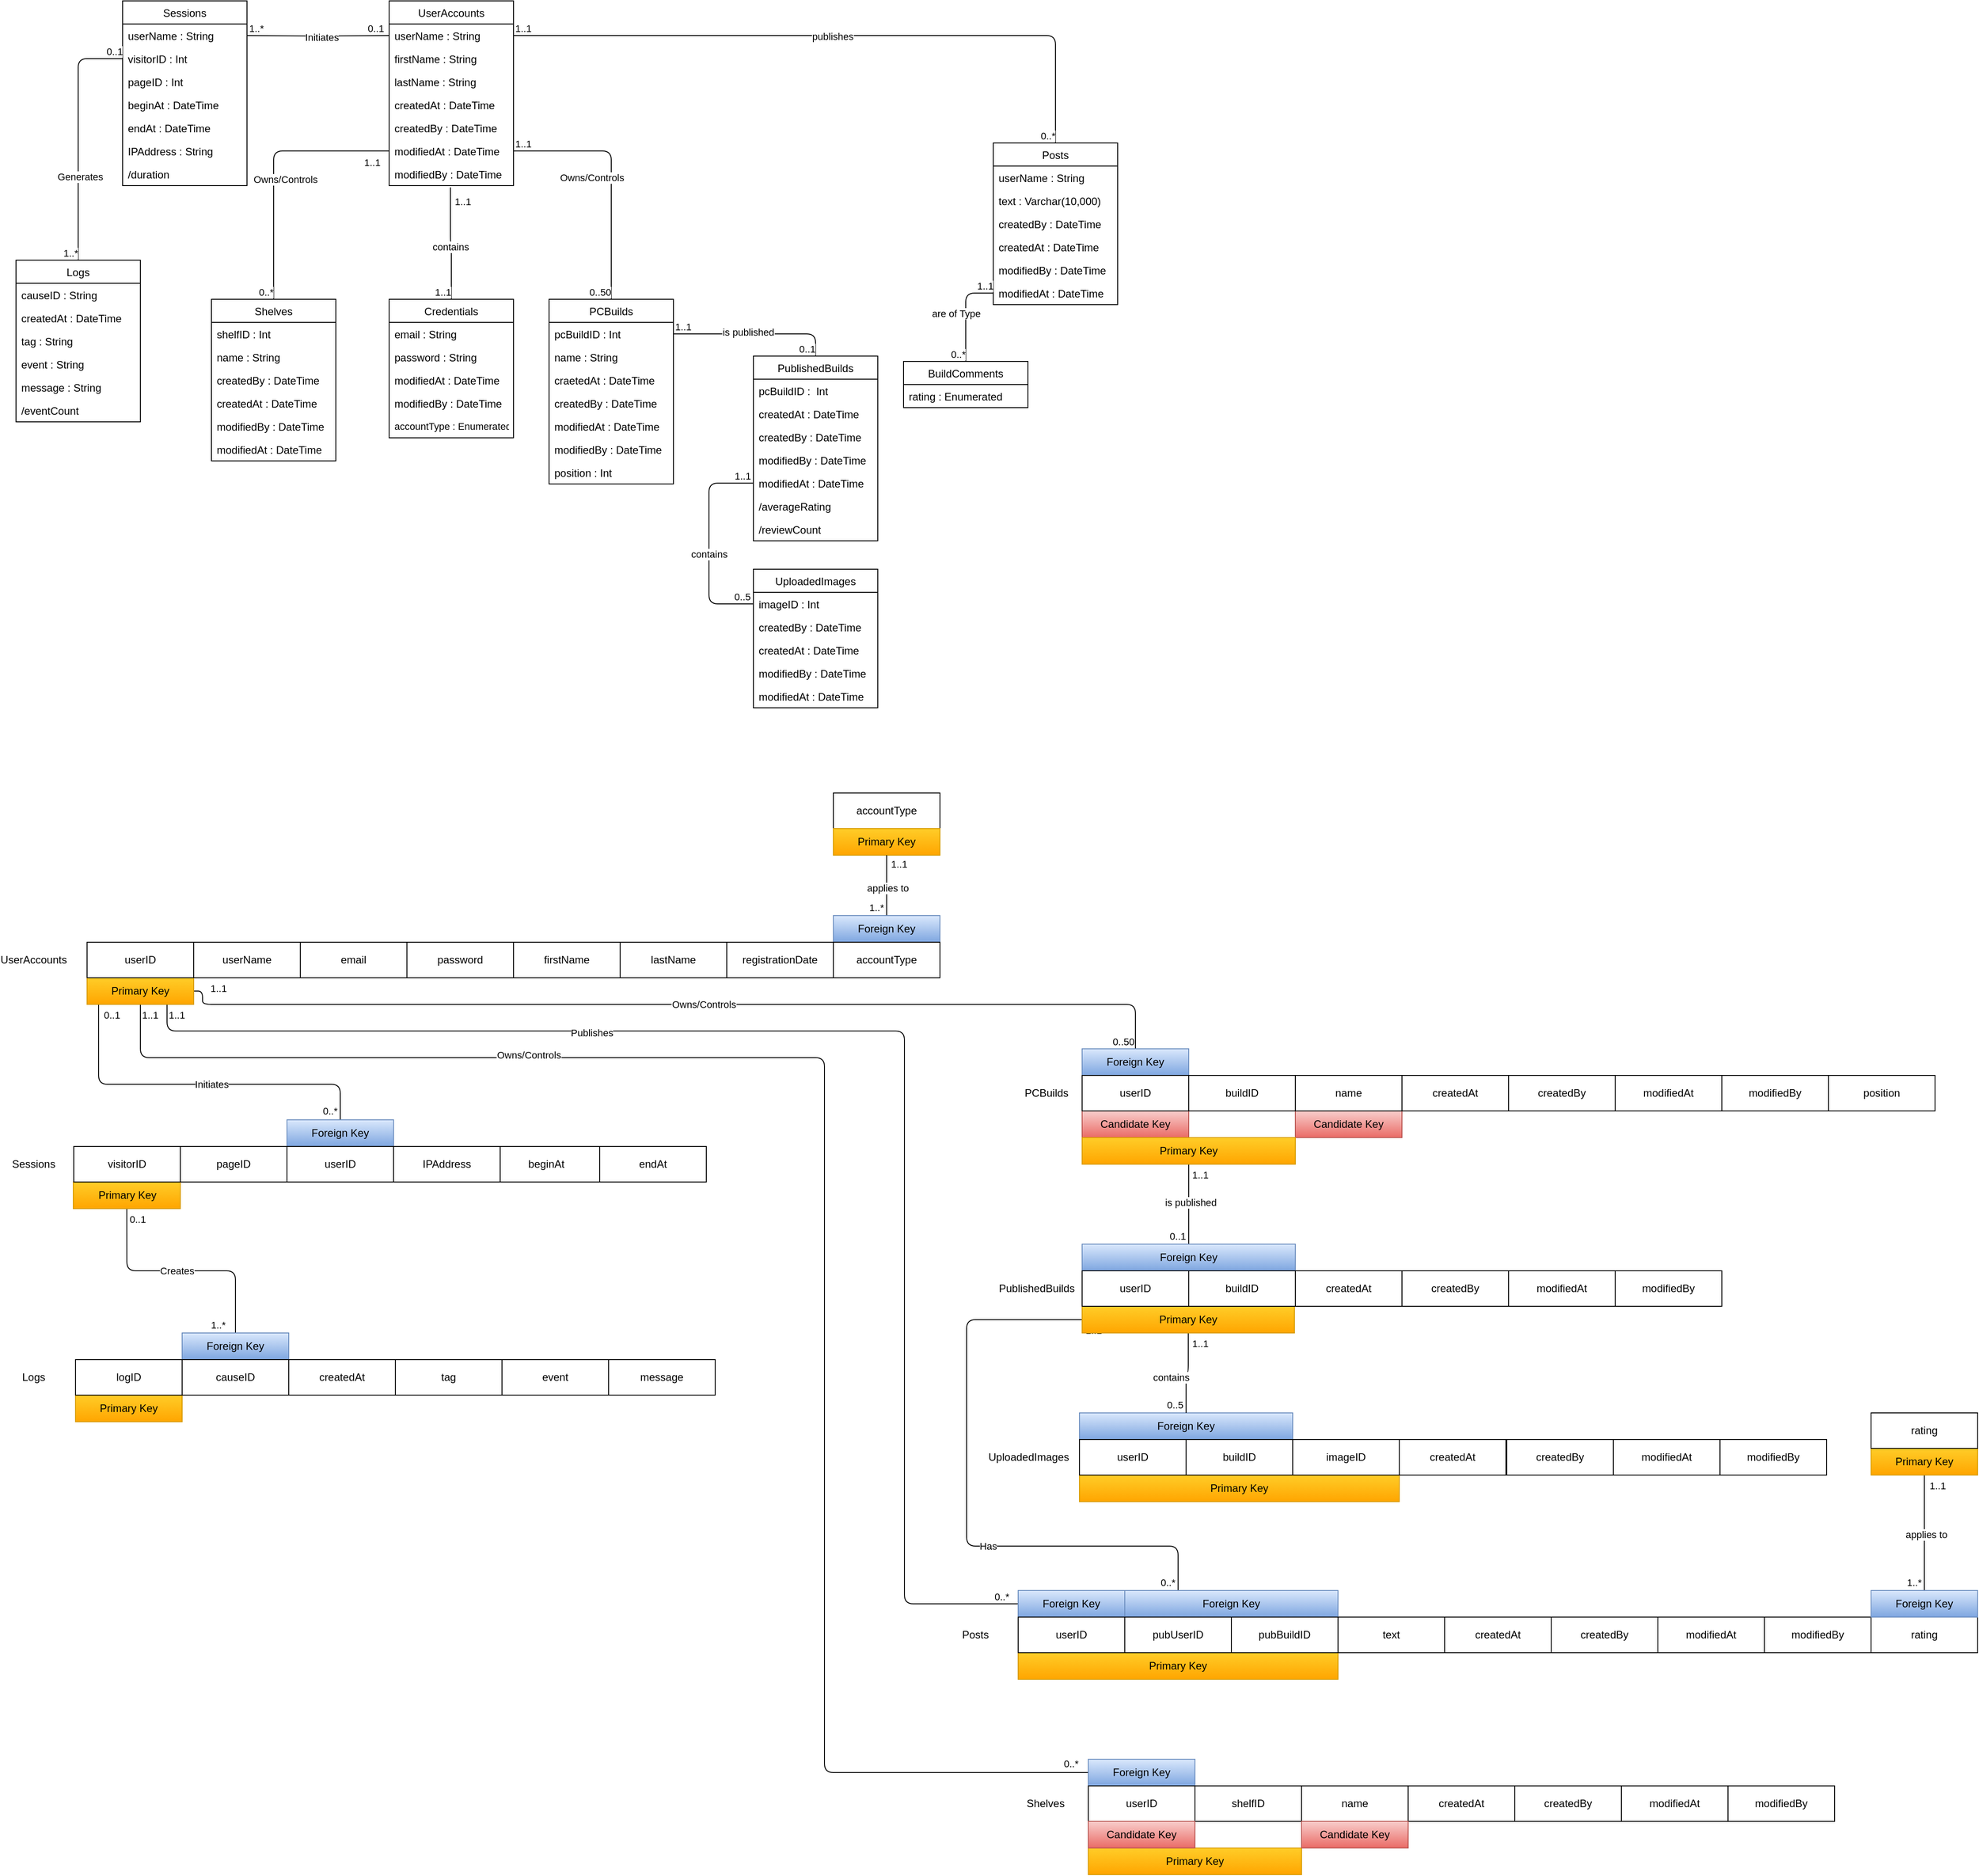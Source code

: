 <mxfile version="13.9.9" type="device"><diagram id="tQbcAPSFG8Sa70v7Fd_i" name="Page-1"><mxGraphModel dx="1106" dy="980" grid="1" gridSize="10" guides="1" tooltips="1" connect="1" arrows="1" fold="1" page="1" pageScale="1" pageWidth="850" pageHeight="1100" math="0" shadow="0"><root><mxCell id="0"/><mxCell id="1" parent="0"/><mxCell id="NkQqoSuQkbGVvQ7vuiUH-16" value="UserAccounts" style="swimlane;fontStyle=0;childLayout=stackLayout;horizontal=1;startSize=26;horizontalStack=0;resizeParent=1;resizeParentMax=0;resizeLast=0;collapsible=1;marginBottom=0;swimlaneFillColor=#ffffff;" parent="1" vertex="1"><mxGeometry x="440" y="40" width="140" height="208" as="geometry"/></mxCell><mxCell id="018C2AkyOv9_UQ_fTfeq-45" value="userName : String" style="text;strokeColor=none;fillColor=none;align=left;verticalAlign=top;spacingLeft=4;spacingRight=4;overflow=hidden;rotatable=0;points=[[0,0.5],[1,0.5]];portConstraint=eastwest;" parent="NkQqoSuQkbGVvQ7vuiUH-16" vertex="1"><mxGeometry y="26" width="140" height="26" as="geometry"/></mxCell><mxCell id="NkQqoSuQkbGVvQ7vuiUH-18" value="firstName : String" style="text;strokeColor=none;fillColor=none;align=left;verticalAlign=top;spacingLeft=4;spacingRight=4;overflow=hidden;rotatable=0;points=[[0,0.5],[1,0.5]];portConstraint=eastwest;" parent="NkQqoSuQkbGVvQ7vuiUH-16" vertex="1"><mxGeometry y="52" width="140" height="26" as="geometry"/></mxCell><mxCell id="NkQqoSuQkbGVvQ7vuiUH-19" value="lastName : String" style="text;strokeColor=none;fillColor=none;align=left;verticalAlign=top;spacingLeft=4;spacingRight=4;overflow=hidden;rotatable=0;points=[[0,0.5],[1,0.5]];portConstraint=eastwest;" parent="NkQqoSuQkbGVvQ7vuiUH-16" vertex="1"><mxGeometry y="78" width="140" height="26" as="geometry"/></mxCell><mxCell id="NkQqoSuQkbGVvQ7vuiUH-20" value="createdAt : DateTime" style="text;strokeColor=none;fillColor=none;align=left;verticalAlign=top;spacingLeft=4;spacingRight=4;overflow=hidden;rotatable=0;points=[[0,0.5],[1,0.5]];portConstraint=eastwest;" parent="NkQqoSuQkbGVvQ7vuiUH-16" vertex="1"><mxGeometry y="104" width="140" height="26" as="geometry"/></mxCell><mxCell id="CVM3pxF69ydnQr_IhTbP-28" value="createdBy : DateTime" style="text;strokeColor=none;fillColor=none;align=left;verticalAlign=top;spacingLeft=4;spacingRight=4;overflow=hidden;rotatable=0;points=[[0,0.5],[1,0.5]];portConstraint=eastwest;" parent="NkQqoSuQkbGVvQ7vuiUH-16" vertex="1"><mxGeometry y="130" width="140" height="26" as="geometry"/></mxCell><mxCell id="lXQ4MzpyIw330JL6luUl-97" value="modifiedAt : DateTime" style="text;strokeColor=none;fillColor=none;align=left;verticalAlign=top;spacingLeft=4;spacingRight=4;overflow=hidden;rotatable=0;points=[[0,0.5],[1,0.5]];portConstraint=eastwest;" parent="NkQqoSuQkbGVvQ7vuiUH-16" vertex="1"><mxGeometry y="156" width="140" height="26" as="geometry"/></mxCell><mxCell id="CVM3pxF69ydnQr_IhTbP-27" value="modifiedBy : DateTime" style="text;strokeColor=none;fillColor=none;align=left;verticalAlign=top;spacingLeft=4;spacingRight=4;overflow=hidden;rotatable=0;points=[[0,0.5],[1,0.5]];portConstraint=eastwest;" parent="NkQqoSuQkbGVvQ7vuiUH-16" vertex="1"><mxGeometry y="182" width="140" height="26" as="geometry"/></mxCell><mxCell id="NkQqoSuQkbGVvQ7vuiUH-29" value="Sessions" style="swimlane;fontStyle=0;childLayout=stackLayout;horizontal=1;startSize=26;horizontalStack=0;resizeParent=1;resizeParentMax=0;resizeLast=0;collapsible=1;marginBottom=0;swimlaneFillColor=#ffffff;" parent="1" vertex="1"><mxGeometry x="140" y="40" width="140" height="208" as="geometry"/></mxCell><mxCell id="018C2AkyOv9_UQ_fTfeq-44" value="userName : String" style="text;strokeColor=none;fillColor=none;align=left;verticalAlign=top;spacingLeft=4;spacingRight=4;overflow=hidden;rotatable=0;points=[[0,0.5],[1,0.5]];portConstraint=eastwest;" parent="NkQqoSuQkbGVvQ7vuiUH-29" vertex="1"><mxGeometry y="26" width="140" height="26" as="geometry"/></mxCell><mxCell id="NkQqoSuQkbGVvQ7vuiUH-30" value="visitorID : Int" style="text;strokeColor=none;fillColor=none;align=left;verticalAlign=top;spacingLeft=4;spacingRight=4;overflow=hidden;rotatable=0;points=[[0,0.5],[1,0.5]];portConstraint=eastwest;" parent="NkQqoSuQkbGVvQ7vuiUH-29" vertex="1"><mxGeometry y="52" width="140" height="26" as="geometry"/></mxCell><mxCell id="zWk2AW5mqIdGKArSNJAU-1" value="pageID : Int" style="text;strokeColor=none;fillColor=none;align=left;verticalAlign=top;spacingLeft=4;spacingRight=4;overflow=hidden;rotatable=0;points=[[0,0.5],[1,0.5]];portConstraint=eastwest;" parent="NkQqoSuQkbGVvQ7vuiUH-29" vertex="1"><mxGeometry y="78" width="140" height="26" as="geometry"/></mxCell><mxCell id="NkQqoSuQkbGVvQ7vuiUH-31" value="beginAt : DateTime" style="text;strokeColor=none;fillColor=none;align=left;verticalAlign=top;spacingLeft=4;spacingRight=4;overflow=hidden;rotatable=0;points=[[0,0.5],[1,0.5]];portConstraint=eastwest;" parent="NkQqoSuQkbGVvQ7vuiUH-29" vertex="1"><mxGeometry y="104" width="140" height="26" as="geometry"/></mxCell><mxCell id="NkQqoSuQkbGVvQ7vuiUH-32" value="endAt : DateTime" style="text;strokeColor=none;fillColor=none;align=left;verticalAlign=top;spacingLeft=4;spacingRight=4;overflow=hidden;rotatable=0;points=[[0,0.5],[1,0.5]];portConstraint=eastwest;" parent="NkQqoSuQkbGVvQ7vuiUH-29" vertex="1"><mxGeometry y="130" width="140" height="26" as="geometry"/></mxCell><mxCell id="018C2AkyOv9_UQ_fTfeq-55" value="IPAddress : String" style="text;strokeColor=none;fillColor=none;align=left;verticalAlign=top;spacingLeft=4;spacingRight=4;overflow=hidden;rotatable=0;points=[[0,0.5],[1,0.5]];portConstraint=eastwest;" parent="NkQqoSuQkbGVvQ7vuiUH-29" vertex="1"><mxGeometry y="156" width="140" height="26" as="geometry"/></mxCell><mxCell id="NkQqoSuQkbGVvQ7vuiUH-42" value="/duration" style="text;strokeColor=none;fillColor=none;align=left;verticalAlign=top;spacingLeft=4;spacingRight=4;overflow=hidden;rotatable=0;points=[[0,0.5],[1,0.5]];portConstraint=eastwest;" parent="NkQqoSuQkbGVvQ7vuiUH-29" vertex="1"><mxGeometry y="182" width="140" height="26" as="geometry"/></mxCell><mxCell id="NkQqoSuQkbGVvQ7vuiUH-100" value="PublishedBuilds" style="swimlane;fontStyle=0;childLayout=stackLayout;horizontal=1;startSize=26;horizontalStack=0;resizeParent=1;resizeParentMax=0;resizeLast=0;collapsible=1;marginBottom=0;swimlaneFillColor=#ffffff;" parent="1" vertex="1"><mxGeometry x="850" y="440" width="140" height="208" as="geometry"/></mxCell><mxCell id="NkQqoSuQkbGVvQ7vuiUH-101" value="pcBuildID :  Int" style="text;strokeColor=none;fillColor=none;align=left;verticalAlign=top;spacingLeft=4;spacingRight=4;overflow=hidden;rotatable=0;points=[[0,0.5],[1,0.5]];portConstraint=eastwest;" parent="NkQqoSuQkbGVvQ7vuiUH-100" vertex="1"><mxGeometry y="26" width="140" height="26" as="geometry"/></mxCell><mxCell id="CVM3pxF69ydnQr_IhTbP-5" value="createdAt : DateTime" style="text;strokeColor=none;fillColor=none;align=left;verticalAlign=top;spacingLeft=4;spacingRight=4;overflow=hidden;rotatable=0;points=[[0,0.5],[1,0.5]];portConstraint=eastwest;" parent="NkQqoSuQkbGVvQ7vuiUH-100" vertex="1"><mxGeometry y="52" width="140" height="26" as="geometry"/></mxCell><mxCell id="CVM3pxF69ydnQr_IhTbP-6" value="createdBy : DateTime" style="text;strokeColor=none;fillColor=none;align=left;verticalAlign=top;spacingLeft=4;spacingRight=4;overflow=hidden;rotatable=0;points=[[0,0.5],[1,0.5]];portConstraint=eastwest;" parent="NkQqoSuQkbGVvQ7vuiUH-100" vertex="1"><mxGeometry y="78" width="140" height="26" as="geometry"/></mxCell><mxCell id="CVM3pxF69ydnQr_IhTbP-7" value="modifiedBy : DateTime" style="text;strokeColor=none;fillColor=none;align=left;verticalAlign=top;spacingLeft=4;spacingRight=4;overflow=hidden;rotatable=0;points=[[0,0.5],[1,0.5]];portConstraint=eastwest;" parent="NkQqoSuQkbGVvQ7vuiUH-100" vertex="1"><mxGeometry y="104" width="140" height="26" as="geometry"/></mxCell><mxCell id="CVM3pxF69ydnQr_IhTbP-8" value="modifiedAt : DateTime" style="text;strokeColor=none;fillColor=none;align=left;verticalAlign=top;spacingLeft=4;spacingRight=4;overflow=hidden;rotatable=0;points=[[0,0.5],[1,0.5]];portConstraint=eastwest;" parent="NkQqoSuQkbGVvQ7vuiUH-100" vertex="1"><mxGeometry y="130" width="140" height="26" as="geometry"/></mxCell><mxCell id="NkQqoSuQkbGVvQ7vuiUH-229" value="/averageRating" style="text;strokeColor=none;fillColor=none;align=left;verticalAlign=top;spacingLeft=4;spacingRight=4;overflow=hidden;rotatable=0;points=[[0,0.5],[1,0.5]];portConstraint=eastwest;" parent="NkQqoSuQkbGVvQ7vuiUH-100" vertex="1"><mxGeometry y="156" width="140" height="26" as="geometry"/></mxCell><mxCell id="NkQqoSuQkbGVvQ7vuiUH-228" value="/reviewCount" style="text;strokeColor=none;fillColor=none;align=left;verticalAlign=top;spacingLeft=4;spacingRight=4;overflow=hidden;rotatable=0;points=[[0,0.5],[1,0.5]];portConstraint=eastwest;" parent="NkQqoSuQkbGVvQ7vuiUH-100" vertex="1"><mxGeometry y="182" width="140" height="26" as="geometry"/></mxCell><mxCell id="NkQqoSuQkbGVvQ7vuiUH-48" value="Shelves" style="swimlane;fontStyle=0;childLayout=stackLayout;horizontal=1;startSize=26;horizontalStack=0;resizeParent=1;resizeParentMax=0;resizeLast=0;collapsible=1;marginBottom=0;swimlaneFillColor=#ffffff;" parent="1" vertex="1"><mxGeometry x="240" y="376" width="140" height="182" as="geometry"/></mxCell><mxCell id="018C2AkyOv9_UQ_fTfeq-75" value="shelfID : Int" style="text;strokeColor=none;fillColor=none;align=left;verticalAlign=top;spacingLeft=4;spacingRight=4;overflow=hidden;rotatable=0;points=[[0,0.5],[1,0.5]];portConstraint=eastwest;" parent="NkQqoSuQkbGVvQ7vuiUH-48" vertex="1"><mxGeometry y="26" width="140" height="26" as="geometry"/></mxCell><mxCell id="NkQqoSuQkbGVvQ7vuiUH-49" value="name : String" style="text;strokeColor=none;fillColor=none;align=left;verticalAlign=top;spacingLeft=4;spacingRight=4;overflow=hidden;rotatable=0;points=[[0,0.5],[1,0.5]];portConstraint=eastwest;" parent="NkQqoSuQkbGVvQ7vuiUH-48" vertex="1"><mxGeometry y="52" width="140" height="26" as="geometry"/></mxCell><mxCell id="CVM3pxF69ydnQr_IhTbP-29" value="createdBy : DateTime" style="text;strokeColor=none;fillColor=none;align=left;verticalAlign=top;spacingLeft=4;spacingRight=4;overflow=hidden;rotatable=0;points=[[0,0.5],[1,0.5]];portConstraint=eastwest;" parent="NkQqoSuQkbGVvQ7vuiUH-48" vertex="1"><mxGeometry y="78" width="140" height="26" as="geometry"/></mxCell><mxCell id="CVM3pxF69ydnQr_IhTbP-30" value="createdAt : DateTime" style="text;strokeColor=none;fillColor=none;align=left;verticalAlign=top;spacingLeft=4;spacingRight=4;overflow=hidden;rotatable=0;points=[[0,0.5],[1,0.5]];portConstraint=eastwest;" parent="NkQqoSuQkbGVvQ7vuiUH-48" vertex="1"><mxGeometry y="104" width="140" height="26" as="geometry"/></mxCell><mxCell id="CVM3pxF69ydnQr_IhTbP-31" value="modifiedBy : DateTime" style="text;strokeColor=none;fillColor=none;align=left;verticalAlign=top;spacingLeft=4;spacingRight=4;overflow=hidden;rotatable=0;points=[[0,0.5],[1,0.5]];portConstraint=eastwest;" parent="NkQqoSuQkbGVvQ7vuiUH-48" vertex="1"><mxGeometry y="130" width="140" height="26" as="geometry"/></mxCell><mxCell id="CVM3pxF69ydnQr_IhTbP-32" value="modifiedAt : DateTime" style="text;strokeColor=none;fillColor=none;align=left;verticalAlign=top;spacingLeft=4;spacingRight=4;overflow=hidden;rotatable=0;points=[[0,0.5],[1,0.5]];portConstraint=eastwest;" parent="NkQqoSuQkbGVvQ7vuiUH-48" vertex="1"><mxGeometry y="156" width="140" height="26" as="geometry"/></mxCell><mxCell id="NkQqoSuQkbGVvQ7vuiUH-44" value="PCBuilds" style="swimlane;fontStyle=0;childLayout=stackLayout;horizontal=1;startSize=26;horizontalStack=0;resizeParent=1;resizeParentMax=0;resizeLast=0;collapsible=1;marginBottom=0;swimlaneFillColor=#ffffff;" parent="1" vertex="1"><mxGeometry x="620" y="376" width="140" height="208" as="geometry"/></mxCell><mxCell id="NkQqoSuQkbGVvQ7vuiUH-45" value="pcBuildID : Int" style="text;strokeColor=none;fillColor=none;align=left;verticalAlign=top;spacingLeft=4;spacingRight=4;overflow=hidden;rotatable=0;points=[[0,0.5],[1,0.5]];portConstraint=eastwest;" parent="NkQqoSuQkbGVvQ7vuiUH-44" vertex="1"><mxGeometry y="26" width="140" height="26" as="geometry"/></mxCell><mxCell id="018C2AkyOv9_UQ_fTfeq-61" value="name : String" style="text;strokeColor=none;fillColor=none;align=left;verticalAlign=top;spacingLeft=4;spacingRight=4;overflow=hidden;rotatable=0;points=[[0,0.5],[1,0.5]];portConstraint=eastwest;" parent="NkQqoSuQkbGVvQ7vuiUH-44" vertex="1"><mxGeometry y="52" width="140" height="26" as="geometry"/></mxCell><mxCell id="lXQ4MzpyIw330JL6luUl-95" value="craetedAt : DateTime" style="text;strokeColor=none;fillColor=none;align=left;verticalAlign=top;spacingLeft=4;spacingRight=4;overflow=hidden;rotatable=0;points=[[0,0.5],[1,0.5]];portConstraint=eastwest;" parent="NkQqoSuQkbGVvQ7vuiUH-44" vertex="1"><mxGeometry y="78" width="140" height="26" as="geometry"/></mxCell><mxCell id="CVM3pxF69ydnQr_IhTbP-33" value="createdBy : DateTime" style="text;strokeColor=none;fillColor=none;align=left;verticalAlign=top;spacingLeft=4;spacingRight=4;overflow=hidden;rotatable=0;points=[[0,0.5],[1,0.5]];portConstraint=eastwest;" parent="NkQqoSuQkbGVvQ7vuiUH-44" vertex="1"><mxGeometry y="104" width="140" height="26" as="geometry"/></mxCell><mxCell id="lXQ4MzpyIw330JL6luUl-96" value="modifiedAt : DateTime" style="text;strokeColor=none;fillColor=none;align=left;verticalAlign=top;spacingLeft=4;spacingRight=4;overflow=hidden;rotatable=0;points=[[0,0.5],[1,0.5]];portConstraint=eastwest;" parent="NkQqoSuQkbGVvQ7vuiUH-44" vertex="1"><mxGeometry y="130" width="140" height="26" as="geometry"/></mxCell><mxCell id="CVM3pxF69ydnQr_IhTbP-34" value="modifiedBy : DateTime" style="text;strokeColor=none;fillColor=none;align=left;verticalAlign=top;spacingLeft=4;spacingRight=4;overflow=hidden;rotatable=0;points=[[0,0.5],[1,0.5]];portConstraint=eastwest;" parent="NkQqoSuQkbGVvQ7vuiUH-44" vertex="1"><mxGeometry y="156" width="140" height="26" as="geometry"/></mxCell><mxCell id="018C2AkyOv9_UQ_fTfeq-42" value="position : Int" style="text;strokeColor=none;fillColor=none;align=left;verticalAlign=top;spacingLeft=4;spacingRight=4;overflow=hidden;rotatable=0;points=[[0,0.5],[1,0.5]];portConstraint=eastwest;" parent="NkQqoSuQkbGVvQ7vuiUH-44" vertex="1"><mxGeometry y="182" width="140" height="26" as="geometry"/></mxCell><mxCell id="018C2AkyOv9_UQ_fTfeq-9" value="" style="endArrow=none;html=1;edgeStyle=orthogonalEdgeStyle;entryX=0.5;entryY=0;entryDx=0;entryDy=0;exitX=0;exitY=0.5;exitDx=0;exitDy=0;" parent="1" source="lXQ4MzpyIw330JL6luUl-97" target="NkQqoSuQkbGVvQ7vuiUH-48" edge="1"><mxGeometry relative="1" as="geometry"><mxPoint x="700" y="310" as="sourcePoint"/><mxPoint x="660" y="501" as="targetPoint"/></mxGeometry></mxCell><mxCell id="018C2AkyOv9_UQ_fTfeq-10" value="1..1" style="edgeLabel;resizable=0;html=1;align=left;verticalAlign=bottom;" parent="018C2AkyOv9_UQ_fTfeq-9" connectable="0" vertex="1"><mxGeometry x="-1" relative="1" as="geometry"><mxPoint x="-30.0" y="21" as="offset"/></mxGeometry></mxCell><mxCell id="018C2AkyOv9_UQ_fTfeq-11" value="0..*" style="edgeLabel;resizable=0;html=1;align=right;verticalAlign=bottom;" parent="018C2AkyOv9_UQ_fTfeq-9" connectable="0" vertex="1"><mxGeometry x="1" relative="1" as="geometry"/></mxCell><mxCell id="018C2AkyOv9_UQ_fTfeq-12" value="Owns/Controls" style="edgeLabel;html=1;align=center;verticalAlign=middle;resizable=0;points=[];" parent="018C2AkyOv9_UQ_fTfeq-9" vertex="1" connectable="0"><mxGeometry x="-0.12" y="-32" relative="1" as="geometry"><mxPoint x="44.99" y="31.0" as="offset"/></mxGeometry></mxCell><mxCell id="018C2AkyOv9_UQ_fTfeq-30" value="" style="endArrow=none;html=1;edgeStyle=orthogonalEdgeStyle;entryX=0.5;entryY=0;entryDx=0;entryDy=0;exitX=1;exitY=0.5;exitDx=0;exitDy=0;" parent="1" source="lXQ4MzpyIw330JL6luUl-97" target="NkQqoSuQkbGVvQ7vuiUH-44" edge="1"><mxGeometry relative="1" as="geometry"><mxPoint x="690" y="570" as="sourcePoint"/><mxPoint x="740" y="542" as="targetPoint"/></mxGeometry></mxCell><mxCell id="018C2AkyOv9_UQ_fTfeq-31" value="1..1" style="edgeLabel;resizable=0;html=1;align=left;verticalAlign=bottom;" parent="018C2AkyOv9_UQ_fTfeq-30" connectable="0" vertex="1"><mxGeometry x="-1" relative="1" as="geometry"/></mxCell><mxCell id="018C2AkyOv9_UQ_fTfeq-32" value="0..50" style="edgeLabel;resizable=0;html=1;align=right;verticalAlign=bottom;" parent="018C2AkyOv9_UQ_fTfeq-30" connectable="0" vertex="1"><mxGeometry x="1" relative="1" as="geometry"/></mxCell><mxCell id="018C2AkyOv9_UQ_fTfeq-33" value="Owns/Controls" style="edgeLabel;html=1;align=center;verticalAlign=middle;resizable=0;points=[];" parent="018C2AkyOv9_UQ_fTfeq-30" vertex="1" connectable="0"><mxGeometry x="0.405" relative="1" as="geometry"><mxPoint x="-22" y="-55" as="offset"/></mxGeometry></mxCell><mxCell id="018C2AkyOv9_UQ_fTfeq-34" value="" style="endArrow=none;html=1;edgeStyle=orthogonalEdgeStyle;exitX=0;exitY=0.5;exitDx=0;exitDy=0;entryX=0.5;entryY=0;entryDx=0;entryDy=0;" parent="1" source="NkQqoSuQkbGVvQ7vuiUH-30" target="NkQqoSuQkbGVvQ7vuiUH-22" edge="1"><mxGeometry relative="1" as="geometry"><mxPoint x="410" y="540" as="sourcePoint"/><mxPoint x="570" y="540" as="targetPoint"/></mxGeometry></mxCell><mxCell id="018C2AkyOv9_UQ_fTfeq-35" value="0..1" style="edgeLabel;resizable=0;html=1;align=left;verticalAlign=bottom;" parent="018C2AkyOv9_UQ_fTfeq-34" connectable="0" vertex="1"><mxGeometry x="-1" relative="1" as="geometry"><mxPoint x="-20" as="offset"/></mxGeometry></mxCell><mxCell id="018C2AkyOv9_UQ_fTfeq-36" value="1..*" style="edgeLabel;resizable=0;html=1;align=right;verticalAlign=bottom;" parent="018C2AkyOv9_UQ_fTfeq-34" connectable="0" vertex="1"><mxGeometry x="1" relative="1" as="geometry"/></mxCell><mxCell id="018C2AkyOv9_UQ_fTfeq-37" value="Generates" style="edgeLabel;html=1;align=center;verticalAlign=middle;resizable=0;points=[];" parent="018C2AkyOv9_UQ_fTfeq-34" vertex="1" connectable="0"><mxGeometry x="0.317" y="2" relative="1" as="geometry"><mxPoint as="offset"/></mxGeometry></mxCell><mxCell id="NkQqoSuQkbGVvQ7vuiUH-22" value="Logs" style="swimlane;fontStyle=0;childLayout=stackLayout;horizontal=1;startSize=26;horizontalStack=0;resizeParent=1;resizeParentMax=0;resizeLast=0;collapsible=1;marginBottom=0;swimlaneFillColor=#ffffff;" parent="1" vertex="1"><mxGeometry x="20" y="332" width="140" height="182" as="geometry"/></mxCell><mxCell id="NkQqoSuQkbGVvQ7vuiUH-23" value="causeID : String" style="text;strokeColor=none;fillColor=none;align=left;verticalAlign=top;spacingLeft=4;spacingRight=4;overflow=hidden;rotatable=0;points=[[0,0.5],[1,0.5]];portConstraint=eastwest;" parent="NkQqoSuQkbGVvQ7vuiUH-22" vertex="1"><mxGeometry y="26" width="140" height="26" as="geometry"/></mxCell><mxCell id="NkQqoSuQkbGVvQ7vuiUH-24" value="createdAt : DateTime" style="text;strokeColor=none;fillColor=none;align=left;verticalAlign=top;spacingLeft=4;spacingRight=4;overflow=hidden;rotatable=0;points=[[0,0.5],[1,0.5]];portConstraint=eastwest;" parent="NkQqoSuQkbGVvQ7vuiUH-22" vertex="1"><mxGeometry y="52" width="140" height="26" as="geometry"/></mxCell><mxCell id="NkQqoSuQkbGVvQ7vuiUH-26" value="tag : String" style="text;strokeColor=none;fillColor=none;align=left;verticalAlign=top;spacingLeft=4;spacingRight=4;overflow=hidden;rotatable=0;points=[[0,0.5],[1,0.5]];portConstraint=eastwest;" parent="NkQqoSuQkbGVvQ7vuiUH-22" vertex="1"><mxGeometry y="78" width="140" height="26" as="geometry"/></mxCell><mxCell id="NkQqoSuQkbGVvQ7vuiUH-25" value="event : String" style="text;strokeColor=none;fillColor=none;align=left;verticalAlign=top;spacingLeft=4;spacingRight=4;overflow=hidden;rotatable=0;points=[[0,0.5],[1,0.5]];portConstraint=eastwest;" parent="NkQqoSuQkbGVvQ7vuiUH-22" vertex="1"><mxGeometry y="104" width="140" height="26" as="geometry"/></mxCell><mxCell id="NkQqoSuQkbGVvQ7vuiUH-27" value="message : String" style="text;strokeColor=none;fillColor=none;align=left;verticalAlign=top;spacingLeft=4;spacingRight=4;overflow=hidden;rotatable=0;points=[[0,0.5],[1,0.5]];portConstraint=eastwest;" parent="NkQqoSuQkbGVvQ7vuiUH-22" vertex="1"><mxGeometry y="130" width="140" height="26" as="geometry"/></mxCell><mxCell id="NkQqoSuQkbGVvQ7vuiUH-28" value="/eventCount" style="text;strokeColor=none;fillColor=none;align=left;verticalAlign=top;spacingLeft=4;spacingRight=4;overflow=hidden;rotatable=0;points=[[0,0.5],[1,0.5]];portConstraint=eastwest;" parent="NkQqoSuQkbGVvQ7vuiUH-22" vertex="1"><mxGeometry y="156" width="140" height="26" as="geometry"/></mxCell><mxCell id="NkQqoSuQkbGVvQ7vuiUH-110" value="Posts" style="swimlane;fontStyle=0;childLayout=stackLayout;horizontal=1;startSize=26;horizontalStack=0;resizeParent=1;resizeParentMax=0;resizeLast=0;collapsible=1;marginBottom=0;swimlaneFillColor=#ffffff;" parent="1" vertex="1"><mxGeometry x="1120" y="200" width="140" height="182" as="geometry"/></mxCell><mxCell id="NkQqoSuQkbGVvQ7vuiUH-111" value="userName : String" style="text;strokeColor=none;fillColor=none;align=left;verticalAlign=top;spacingLeft=4;spacingRight=4;overflow=hidden;rotatable=0;points=[[0,0.5],[1,0.5]];portConstraint=eastwest;" parent="NkQqoSuQkbGVvQ7vuiUH-110" vertex="1"><mxGeometry y="26" width="140" height="26" as="geometry"/></mxCell><mxCell id="NkQqoSuQkbGVvQ7vuiUH-113" value="text : Varchar(10,000)" style="text;strokeColor=none;fillColor=none;align=left;verticalAlign=top;spacingLeft=4;spacingRight=4;overflow=hidden;rotatable=0;points=[[0,0.5],[1,0.5]];portConstraint=eastwest;" parent="NkQqoSuQkbGVvQ7vuiUH-110" vertex="1"><mxGeometry y="52" width="140" height="26" as="geometry"/></mxCell><mxCell id="NkQqoSuQkbGVvQ7vuiUH-114" value="createdBy : DateTime" style="text;strokeColor=none;fillColor=none;align=left;verticalAlign=top;spacingLeft=4;spacingRight=4;overflow=hidden;rotatable=0;points=[[0,0.5],[1,0.5]];portConstraint=eastwest;" parent="NkQqoSuQkbGVvQ7vuiUH-110" vertex="1"><mxGeometry y="78" width="140" height="26" as="geometry"/></mxCell><mxCell id="CVM3pxF69ydnQr_IhTbP-9" value="createdAt : DateTime" style="text;strokeColor=none;fillColor=none;align=left;verticalAlign=top;spacingLeft=4;spacingRight=4;overflow=hidden;rotatable=0;points=[[0,0.5],[1,0.5]];portConstraint=eastwest;" parent="NkQqoSuQkbGVvQ7vuiUH-110" vertex="1"><mxGeometry y="104" width="140" height="26" as="geometry"/></mxCell><mxCell id="CVM3pxF69ydnQr_IhTbP-10" value="modifiedBy : DateTime" style="text;strokeColor=none;fillColor=none;align=left;verticalAlign=top;spacingLeft=4;spacingRight=4;overflow=hidden;rotatable=0;points=[[0,0.5],[1,0.5]];portConstraint=eastwest;" parent="NkQqoSuQkbGVvQ7vuiUH-110" vertex="1"><mxGeometry y="130" width="140" height="26" as="geometry"/></mxCell><mxCell id="CVM3pxF69ydnQr_IhTbP-11" value="modifiedAt : DateTime" style="text;strokeColor=none;fillColor=none;align=left;verticalAlign=top;spacingLeft=4;spacingRight=4;overflow=hidden;rotatable=0;points=[[0,0.5],[1,0.5]];portConstraint=eastwest;" parent="NkQqoSuQkbGVvQ7vuiUH-110" vertex="1"><mxGeometry y="156" width="140" height="26" as="geometry"/></mxCell><mxCell id="018C2AkyOv9_UQ_fTfeq-51" value="" style="endArrow=none;html=1;edgeStyle=orthogonalEdgeStyle;exitX=0;exitY=0.5;exitDx=0;exitDy=0;entryX=1;entryY=0.5;entryDx=0;entryDy=0;" parent="1" target="018C2AkyOv9_UQ_fTfeq-44" edge="1"><mxGeometry relative="1" as="geometry"><mxPoint x="440" y="79" as="sourcePoint"/><mxPoint x="650" y="480" as="targetPoint"/></mxGeometry></mxCell><mxCell id="018C2AkyOv9_UQ_fTfeq-52" value="0..1" style="edgeLabel;resizable=0;html=1;align=left;verticalAlign=bottom;" parent="018C2AkyOv9_UQ_fTfeq-51" connectable="0" vertex="1"><mxGeometry x="-1" relative="1" as="geometry"><mxPoint x="-26" as="offset"/></mxGeometry></mxCell><mxCell id="018C2AkyOv9_UQ_fTfeq-53" value="1..*" style="edgeLabel;resizable=0;html=1;align=right;verticalAlign=bottom;" parent="018C2AkyOv9_UQ_fTfeq-51" connectable="0" vertex="1"><mxGeometry x="1" relative="1" as="geometry"><mxPoint x="19.88" as="offset"/></mxGeometry></mxCell><mxCell id="018C2AkyOv9_UQ_fTfeq-54" value="Initiates" style="edgeLabel;html=1;align=center;verticalAlign=middle;resizable=0;points=[];" parent="018C2AkyOv9_UQ_fTfeq-51" vertex="1" connectable="0"><mxGeometry x="-0.148" y="19" relative="1" as="geometry"><mxPoint x="-8" y="-18" as="offset"/></mxGeometry></mxCell><mxCell id="eM6WbehiqVvWBPhs19IX-56" value="" style="endArrow=none;html=1;edgeStyle=orthogonalEdgeStyle;exitX=1;exitY=0.5;exitDx=0;exitDy=0;entryX=0.5;entryY=0;entryDx=0;entryDy=0;" parent="1" source="NkQqoSuQkbGVvQ7vuiUH-45" target="NkQqoSuQkbGVvQ7vuiUH-100" edge="1"><mxGeometry relative="1" as="geometry"><mxPoint x="1210" y="492" as="sourcePoint"/><mxPoint x="1370" y="492" as="targetPoint"/></mxGeometry></mxCell><mxCell id="eM6WbehiqVvWBPhs19IX-57" value="1..1" style="edgeLabel;resizable=0;html=1;align=left;verticalAlign=bottom;" parent="eM6WbehiqVvWBPhs19IX-56" connectable="0" vertex="1"><mxGeometry x="-1" relative="1" as="geometry"/></mxCell><mxCell id="eM6WbehiqVvWBPhs19IX-58" value="0..1" style="edgeLabel;resizable=0;html=1;align=right;verticalAlign=bottom;" parent="eM6WbehiqVvWBPhs19IX-56" connectable="0" vertex="1"><mxGeometry x="1" relative="1" as="geometry"/></mxCell><mxCell id="eM6WbehiqVvWBPhs19IX-59" value="is published" style="edgeLabel;html=1;align=center;verticalAlign=middle;resizable=0;points=[];" parent="eM6WbehiqVvWBPhs19IX-56" vertex="1" connectable="0"><mxGeometry x="-0.094" y="2" relative="1" as="geometry"><mxPoint as="offset"/></mxGeometry></mxCell><mxCell id="eM6WbehiqVvWBPhs19IX-60" value="" style="endArrow=none;html=1;edgeStyle=orthogonalEdgeStyle;entryX=0.5;entryY=0;entryDx=0;entryDy=0;exitX=1;exitY=0.5;exitDx=0;exitDy=0;" parent="1" source="018C2AkyOv9_UQ_fTfeq-45" target="NkQqoSuQkbGVvQ7vuiUH-110" edge="1"><mxGeometry relative="1" as="geometry"><mxPoint x="1000" y="79" as="sourcePoint"/><mxPoint x="1370" y="630" as="targetPoint"/><Array as="points"><mxPoint x="1190" y="79"/></Array></mxGeometry></mxCell><mxCell id="eM6WbehiqVvWBPhs19IX-61" value="1..1" style="edgeLabel;resizable=0;html=1;align=left;verticalAlign=bottom;" parent="eM6WbehiqVvWBPhs19IX-60" connectable="0" vertex="1"><mxGeometry x="-1" relative="1" as="geometry"/></mxCell><mxCell id="eM6WbehiqVvWBPhs19IX-62" value="0..*" style="edgeLabel;resizable=0;html=1;align=right;verticalAlign=bottom;" parent="eM6WbehiqVvWBPhs19IX-60" connectable="0" vertex="1"><mxGeometry x="1" relative="1" as="geometry"/></mxCell><mxCell id="eM6WbehiqVvWBPhs19IX-63" value="publishes" style="edgeLabel;html=1;align=center;verticalAlign=middle;resizable=0;points=[];" parent="eM6WbehiqVvWBPhs19IX-60" vertex="1" connectable="0"><mxGeometry x="0.006" y="-2" relative="1" as="geometry"><mxPoint x="-8.86" y="-1" as="offset"/></mxGeometry></mxCell><mxCell id="lXQ4MzpyIw330JL6luUl-52" value="" style="endArrow=none;html=1;edgeStyle=orthogonalEdgeStyle;exitX=0.108;exitY=1;exitDx=0;exitDy=0;entryX=0.5;entryY=0;entryDx=0;entryDy=0;exitPerimeter=0;" parent="1" source="lXQ4MzpyIw330JL6luUl-28" target="lXQ4MzpyIw330JL6luUl-37" edge="1"><mxGeometry relative="1" as="geometry"><mxPoint x="613" y="1290" as="sourcePoint"/><mxPoint x="773" y="1290" as="targetPoint"/><Array as="points"><mxPoint x="113" y="1260"/><mxPoint x="385" y="1260"/></Array></mxGeometry></mxCell><mxCell id="lXQ4MzpyIw330JL6luUl-53" value="0..1" style="edgeLabel;resizable=0;html=1;align=left;verticalAlign=bottom;" parent="lXQ4MzpyIw330JL6luUl-52" connectable="0" vertex="1"><mxGeometry x="-1" relative="1" as="geometry"><mxPoint x="4.04" y="20" as="offset"/></mxGeometry></mxCell><mxCell id="lXQ4MzpyIw330JL6luUl-54" value="0..*" style="edgeLabel;resizable=0;html=1;align=right;verticalAlign=bottom;" parent="lXQ4MzpyIw330JL6luUl-52" connectable="0" vertex="1"><mxGeometry x="1" relative="1" as="geometry"><mxPoint x="-3" y="-1" as="offset"/></mxGeometry></mxCell><mxCell id="lXQ4MzpyIw330JL6luUl-55" value="Initiates" style="edgeLabel;html=1;align=center;verticalAlign=middle;resizable=0;points=[];" parent="lXQ4MzpyIw330JL6luUl-52" vertex="1" connectable="0"><mxGeometry x="0.242" y="-4" relative="1" as="geometry"><mxPoint x="-33" y="-4" as="offset"/></mxGeometry></mxCell><mxCell id="lXQ4MzpyIw330JL6luUl-56" value="" style="endArrow=none;html=1;edgeStyle=orthogonalEdgeStyle;exitX=0.5;exitY=1;exitDx=0;exitDy=0;entryX=0.5;entryY=0;entryDx=0;entryDy=0;" parent="1" source="lXQ4MzpyIw330JL6luUl-27" target="lXQ4MzpyIw330JL6luUl-35" edge="1"><mxGeometry relative="1" as="geometry"><mxPoint x="293" y="1430" as="sourcePoint"/><mxPoint x="353" y="1590" as="targetPoint"/></mxGeometry></mxCell><mxCell id="lXQ4MzpyIw330JL6luUl-57" value="0..1" style="edgeLabel;resizable=0;html=1;align=left;verticalAlign=bottom;" parent="lXQ4MzpyIw330JL6luUl-56" connectable="0" vertex="1"><mxGeometry x="-1" relative="1" as="geometry"><mxPoint x="1.5" y="20" as="offset"/></mxGeometry></mxCell><mxCell id="lXQ4MzpyIw330JL6luUl-58" value="1..*" style="edgeLabel;resizable=0;html=1;align=right;verticalAlign=bottom;" parent="lXQ4MzpyIw330JL6luUl-56" connectable="0" vertex="1"><mxGeometry x="1" relative="1" as="geometry"><mxPoint x="-10.24" as="offset"/></mxGeometry></mxCell><mxCell id="lXQ4MzpyIw330JL6luUl-59" value="Creates" style="edgeLabel;html=1;align=center;verticalAlign=middle;resizable=0;points=[];" parent="lXQ4MzpyIw330JL6luUl-56" vertex="1" connectable="0"><mxGeometry x="0.111" y="5" relative="1" as="geometry"><mxPoint x="-19.14" y="5" as="offset"/></mxGeometry></mxCell><mxCell id="lXQ4MzpyIw330JL6luUl-72" value="" style="endArrow=none;html=1;edgeStyle=orthogonalEdgeStyle;exitX=1;exitY=0.5;exitDx=0;exitDy=0;entryX=0.5;entryY=0;entryDx=0;entryDy=0;" parent="1" source="lXQ4MzpyIw330JL6luUl-28" target="lXQ4MzpyIw330JL6luUl-34" edge="1"><mxGeometry relative="1" as="geometry"><mxPoint x="743" y="1210" as="sourcePoint"/><mxPoint x="903" y="1210" as="targetPoint"/><Array as="points"><mxPoint x="230" y="1155"/><mxPoint x="230" y="1170"/><mxPoint x="1280" y="1170"/></Array></mxGeometry></mxCell><mxCell id="lXQ4MzpyIw330JL6luUl-73" value="1..1" style="edgeLabel;resizable=0;html=1;align=left;verticalAlign=bottom;" parent="lXQ4MzpyIw330JL6luUl-72" connectable="0" vertex="1"><mxGeometry x="-1" relative="1" as="geometry"><mxPoint x="17" y="5" as="offset"/></mxGeometry></mxCell><mxCell id="lXQ4MzpyIw330JL6luUl-74" value="0..50" style="edgeLabel;resizable=0;html=1;align=right;verticalAlign=bottom;" parent="lXQ4MzpyIw330JL6luUl-72" connectable="0" vertex="1"><mxGeometry x="1" relative="1" as="geometry"><mxPoint x="-1" as="offset"/></mxGeometry></mxCell><mxCell id="lXQ4MzpyIw330JL6luUl-82" value="Owns/Controls" style="edgeLabel;html=1;align=center;verticalAlign=middle;resizable=0;points=[];" parent="lXQ4MzpyIw330JL6luUl-72" vertex="1" connectable="0"><mxGeometry x="-0.095" relative="1" as="geometry"><mxPoint x="80" as="offset"/></mxGeometry></mxCell><mxCell id="lXQ4MzpyIw330JL6luUl-75" value="" style="endArrow=none;html=1;edgeStyle=orthogonalEdgeStyle;exitX=0.5;exitY=1;exitDx=0;exitDy=0;entryX=0;entryY=0.5;entryDx=0;entryDy=0;" parent="1" source="lXQ4MzpyIw330JL6luUl-28" target="lXQ4MzpyIw330JL6luUl-33" edge="1"><mxGeometry relative="1" as="geometry"><mxPoint x="743" y="1210" as="sourcePoint"/><mxPoint x="813" y="1670" as="targetPoint"/><Array as="points"><mxPoint x="160" y="1230"/><mxPoint x="930" y="1230"/><mxPoint x="930" y="2035"/></Array></mxGeometry></mxCell><mxCell id="lXQ4MzpyIw330JL6luUl-76" value="1..1" style="edgeLabel;resizable=0;html=1;align=left;verticalAlign=bottom;" parent="lXQ4MzpyIw330JL6luUl-75" connectable="0" vertex="1"><mxGeometry x="-1" relative="1" as="geometry"><mxPoint y="20" as="offset"/></mxGeometry></mxCell><mxCell id="lXQ4MzpyIw330JL6luUl-77" value="0..*" style="edgeLabel;resizable=0;html=1;align=right;verticalAlign=bottom;container=0;" parent="lXQ4MzpyIw330JL6luUl-75" connectable="0" vertex="1"><mxGeometry x="1" relative="1" as="geometry"><mxPoint x="-10.29" y="-2" as="offset"/></mxGeometry></mxCell><mxCell id="lXQ4MzpyIw330JL6luUl-83" value="Owns/Controls" style="edgeLabel;html=1;align=center;verticalAlign=middle;resizable=0;points=[];" parent="lXQ4MzpyIw330JL6luUl-75" vertex="1" connectable="0"><mxGeometry x="-0.486" y="3" relative="1" as="geometry"><mxPoint as="offset"/></mxGeometry></mxCell><mxCell id="lXQ4MzpyIw330JL6luUl-78" value="" style="endArrow=none;html=1;edgeStyle=orthogonalEdgeStyle;exitX=0.75;exitY=1;exitDx=0;exitDy=0;entryX=0;entryY=0.5;entryDx=0;entryDy=0;" parent="1" source="lXQ4MzpyIw330JL6luUl-28" target="lXQ4MzpyIw330JL6luUl-32" edge="1"><mxGeometry relative="1" as="geometry"><mxPoint x="743" y="1110" as="sourcePoint"/><mxPoint x="803" y="1634.706" as="targetPoint"/><Array as="points"><mxPoint x="190" y="1200"/><mxPoint x="1020" y="1200"/><mxPoint x="1020" y="1845"/></Array></mxGeometry></mxCell><mxCell id="lXQ4MzpyIw330JL6luUl-79" value="1..1" style="edgeLabel;resizable=0;html=1;align=left;verticalAlign=bottom;" parent="lXQ4MzpyIw330JL6luUl-78" connectable="0" vertex="1"><mxGeometry x="-1" relative="1" as="geometry"><mxPoint y="20" as="offset"/></mxGeometry></mxCell><mxCell id="lXQ4MzpyIw330JL6luUl-80" value="0..*" style="edgeLabel;resizable=0;html=1;align=right;verticalAlign=bottom;" parent="lXQ4MzpyIw330JL6luUl-78" connectable="0" vertex="1"><mxGeometry x="1" relative="1" as="geometry"><mxPoint x="-9.71" as="offset"/></mxGeometry></mxCell><mxCell id="lXQ4MzpyIw330JL6luUl-84" value="Publishes" style="edgeLabel;html=1;align=center;verticalAlign=middle;resizable=0;points=[];" parent="lXQ4MzpyIw330JL6luUl-78" vertex="1" connectable="0"><mxGeometry x="-0.378" y="-2" relative="1" as="geometry"><mxPoint as="offset"/></mxGeometry></mxCell><mxCell id="CVM3pxF69ydnQr_IhTbP-14" value="UploadedImages" style="swimlane;fontStyle=0;childLayout=stackLayout;horizontal=1;startSize=26;horizontalStack=0;resizeParent=1;resizeParentMax=0;resizeLast=0;collapsible=1;marginBottom=0;swimlaneFillColor=#ffffff;" parent="1" vertex="1"><mxGeometry x="850" y="680" width="140" height="156" as="geometry"/></mxCell><mxCell id="CVM3pxF69ydnQr_IhTbP-18" value="imageID : Int" style="text;strokeColor=none;fillColor=none;align=left;verticalAlign=top;spacingLeft=4;spacingRight=4;overflow=hidden;rotatable=0;points=[[0,0.5],[1,0.5]];portConstraint=eastwest;" parent="CVM3pxF69ydnQr_IhTbP-14" vertex="1"><mxGeometry y="26" width="140" height="26" as="geometry"/></mxCell><mxCell id="CVM3pxF69ydnQr_IhTbP-19" value="createdBy : DateTime" style="text;strokeColor=none;fillColor=none;align=left;verticalAlign=top;spacingLeft=4;spacingRight=4;overflow=hidden;rotatable=0;points=[[0,0.5],[1,0.5]];portConstraint=eastwest;" parent="CVM3pxF69ydnQr_IhTbP-14" vertex="1"><mxGeometry y="52" width="140" height="26" as="geometry"/></mxCell><mxCell id="CVM3pxF69ydnQr_IhTbP-20" value="createdAt : DateTime" style="text;strokeColor=none;fillColor=none;align=left;verticalAlign=top;spacingLeft=4;spacingRight=4;overflow=hidden;rotatable=0;points=[[0,0.5],[1,0.5]];portConstraint=eastwest;" parent="CVM3pxF69ydnQr_IhTbP-14" vertex="1"><mxGeometry y="78" width="140" height="26" as="geometry"/></mxCell><mxCell id="CVM3pxF69ydnQr_IhTbP-21" value="modifiedBy : DateTime" style="text;strokeColor=none;fillColor=none;align=left;verticalAlign=top;spacingLeft=4;spacingRight=4;overflow=hidden;rotatable=0;points=[[0,0.5],[1,0.5]];portConstraint=eastwest;" parent="CVM3pxF69ydnQr_IhTbP-14" vertex="1"><mxGeometry y="104" width="140" height="26" as="geometry"/></mxCell><mxCell id="CVM3pxF69ydnQr_IhTbP-22" value="modifiedAt : DateTime" style="text;strokeColor=none;fillColor=none;align=left;verticalAlign=top;spacingLeft=4;spacingRight=4;overflow=hidden;rotatable=0;points=[[0,0.5],[1,0.5]];portConstraint=eastwest;" parent="CVM3pxF69ydnQr_IhTbP-14" vertex="1"><mxGeometry y="130" width="140" height="26" as="geometry"/></mxCell><mxCell id="CVM3pxF69ydnQr_IhTbP-23" value="" style="endArrow=none;html=1;edgeStyle=orthogonalEdgeStyle;exitX=0;exitY=0.5;exitDx=0;exitDy=0;entryX=0;entryY=0.5;entryDx=0;entryDy=0;" parent="1" source="CVM3pxF69ydnQr_IhTbP-8" target="CVM3pxF69ydnQr_IhTbP-18" edge="1"><mxGeometry relative="1" as="geometry"><mxPoint x="980.0" y="419.0" as="sourcePoint"/><mxPoint x="1010" y="820" as="targetPoint"/><Array as="points"><mxPoint x="800" y="583"/><mxPoint x="800" y="719"/></Array></mxGeometry></mxCell><mxCell id="CVM3pxF69ydnQr_IhTbP-24" value="1..1" style="edgeLabel;resizable=0;html=1;align=left;verticalAlign=bottom;" parent="CVM3pxF69ydnQr_IhTbP-23" connectable="0" vertex="1"><mxGeometry x="-1" relative="1" as="geometry"><mxPoint x="-23" as="offset"/></mxGeometry></mxCell><mxCell id="CVM3pxF69ydnQr_IhTbP-25" value="0..5" style="edgeLabel;resizable=0;html=1;align=right;verticalAlign=bottom;" parent="CVM3pxF69ydnQr_IhTbP-23" connectable="0" vertex="1"><mxGeometry x="1" relative="1" as="geometry"><mxPoint x="-3" as="offset"/></mxGeometry></mxCell><mxCell id="CVM3pxF69ydnQr_IhTbP-26" value="contains" style="edgeLabel;html=1;align=center;verticalAlign=middle;resizable=0;points=[];" parent="CVM3pxF69ydnQr_IhTbP-23" vertex="1" connectable="0"><mxGeometry x="0.186" relative="1" as="geometry"><mxPoint y="-10" as="offset"/></mxGeometry></mxCell><mxCell id="TZSGxBA5_xX0DhfSEeVg-14" value="" style="group" parent="1" vertex="1" connectable="0"><mxGeometry x="940" y="932" width="120" height="70" as="geometry"/></mxCell><mxCell id="TZSGxBA5_xX0DhfSEeVg-8" value="accountType" style="rounded=0;whiteSpace=wrap;html=1;container=0;" parent="TZSGxBA5_xX0DhfSEeVg-14" vertex="1"><mxGeometry width="120" height="40" as="geometry"/></mxCell><mxCell id="TZSGxBA5_xX0DhfSEeVg-13" value="Primary Key" style="rounded=0;whiteSpace=wrap;html=1;fontStyle=0;container=0;gradientColor=#ffa500;fillColor=#ffcd28;strokeColor=#d79b00;" parent="TZSGxBA5_xX0DhfSEeVg-14" vertex="1"><mxGeometry y="40" width="120" height="30" as="geometry"/></mxCell><mxCell id="TZSGxBA5_xX0DhfSEeVg-16" value="" style="endArrow=none;html=1;edgeStyle=orthogonalEdgeStyle;exitX=0.5;exitY=1;exitDx=0;exitDy=0;entryX=0.5;entryY=0;entryDx=0;entryDy=0;" parent="1" source="TZSGxBA5_xX0DhfSEeVg-13" target="TZSGxBA5_xX0DhfSEeVg-15" edge="1"><mxGeometry relative="1" as="geometry"><mxPoint x="1453" y="1070" as="sourcePoint"/><mxPoint x="1435" y="1200" as="targetPoint"/></mxGeometry></mxCell><mxCell id="TZSGxBA5_xX0DhfSEeVg-17" value="1..1" style="edgeLabel;resizable=0;html=1;align=left;verticalAlign=bottom;" parent="TZSGxBA5_xX0DhfSEeVg-16" connectable="0" vertex="1"><mxGeometry x="-1" relative="1" as="geometry"><mxPoint x="3" y="18" as="offset"/></mxGeometry></mxCell><mxCell id="TZSGxBA5_xX0DhfSEeVg-18" value="1..*" style="edgeLabel;resizable=0;html=1;align=right;verticalAlign=bottom;" parent="TZSGxBA5_xX0DhfSEeVg-16" connectable="0" vertex="1"><mxGeometry x="1" relative="1" as="geometry"><mxPoint x="-3" y="-1" as="offset"/></mxGeometry></mxCell><mxCell id="TZSGxBA5_xX0DhfSEeVg-20" value="applies to" style="edgeLabel;html=1;align=center;verticalAlign=middle;resizable=0;points=[];fontSize=11;" parent="TZSGxBA5_xX0DhfSEeVg-16" vertex="1" connectable="0"><mxGeometry x="0.078" y="1" relative="1" as="geometry"><mxPoint as="offset"/></mxGeometry></mxCell><mxCell id="TZSGxBA5_xX0DhfSEeVg-21" value="" style="endArrow=none;html=1;edgeStyle=orthogonalEdgeStyle;entryX=0.5;entryY=0;entryDx=0;entryDy=0;exitX=0.5;exitY=1;exitDx=0;exitDy=0;" parent="1" source="lXQ4MzpyIw330JL6luUl-24" target="lXQ4MzpyIw330JL6luUl-31" edge="1"><mxGeometry relative="1" as="geometry"><mxPoint x="1114" y="1460" as="sourcePoint"/><mxPoint x="1114" y="1610" as="targetPoint"/></mxGeometry></mxCell><mxCell id="TZSGxBA5_xX0DhfSEeVg-22" value="1..1" style="edgeLabel;resizable=0;html=1;align=left;verticalAlign=bottom;" parent="TZSGxBA5_xX0DhfSEeVg-21" connectable="0" vertex="1"><mxGeometry x="-1" relative="1" as="geometry"><mxPoint x="2" y="20" as="offset"/></mxGeometry></mxCell><mxCell id="TZSGxBA5_xX0DhfSEeVg-23" value="0..1" style="edgeLabel;resizable=0;html=1;align=right;verticalAlign=bottom;" parent="TZSGxBA5_xX0DhfSEeVg-21" connectable="0" vertex="1"><mxGeometry x="1" relative="1" as="geometry"><mxPoint x="-3" y="-1" as="offset"/></mxGeometry></mxCell><mxCell id="TZSGxBA5_xX0DhfSEeVg-24" value="is published" style="edgeLabel;html=1;align=center;verticalAlign=middle;resizable=0;points=[];" parent="TZSGxBA5_xX0DhfSEeVg-21" vertex="1" connectable="0"><mxGeometry x="0.242" y="-4" relative="1" as="geometry"><mxPoint x="6.0" y="-13.43" as="offset"/></mxGeometry></mxCell><mxCell id="TZSGxBA5_xX0DhfSEeVg-64" value="" style="group" parent="1" vertex="1" connectable="0"><mxGeometry x="1160" y="1220" width="1020" height="130" as="geometry"/></mxCell><mxCell id="TZSGxBA5_xX0DhfSEeVg-50" value="Candidate Key" style="rounded=0;whiteSpace=wrap;html=1;fontStyle=0;container=0;gradientColor=#ea6b66;fillColor=#f8cecc;strokeColor=#b85450;" parent="TZSGxBA5_xX0DhfSEeVg-64" vertex="1"><mxGeometry x="60" y="70" width="120" height="30" as="geometry"/></mxCell><mxCell id="lXQ4MzpyIw330JL6luUl-47" value="Candidate Key" style="rounded=0;whiteSpace=wrap;html=1;fontStyle=0;container=0;gradientColor=#ea6b66;fillColor=#f8cecc;strokeColor=#b85450;" parent="TZSGxBA5_xX0DhfSEeVg-64" vertex="1"><mxGeometry x="300" y="70" width="120" height="30" as="geometry"/></mxCell><mxCell id="lXQ4MzpyIw330JL6luUl-24" value="Primary Key" style="rounded=0;whiteSpace=wrap;html=1;fontStyle=0;container=0;gradientColor=#ffa500;fillColor=#ffcd28;strokeColor=#d79b00;" parent="TZSGxBA5_xX0DhfSEeVg-64" vertex="1"><mxGeometry x="60" y="100" width="240" height="30" as="geometry"/></mxCell><mxCell id="lXQ4MzpyIw330JL6luUl-34" value="Foreign Key" style="rounded=0;whiteSpace=wrap;html=1;fontStyle=0;container=0;gradientColor=#7ea6e0;fillColor=#dae8fc;strokeColor=#6c8ebf;" parent="TZSGxBA5_xX0DhfSEeVg-64" vertex="1"><mxGeometry x="60" width="120" height="30" as="geometry"/></mxCell><mxCell id="lXQ4MzpyIw330JL6luUl-16" value="userID" style="rounded=0;whiteSpace=wrap;html=1;" parent="TZSGxBA5_xX0DhfSEeVg-64" vertex="1"><mxGeometry x="60" y="30" width="120" height="40" as="geometry"/></mxCell><mxCell id="lXQ4MzpyIw330JL6luUl-17" value="PCBuilds" style="text;html=1;strokeColor=none;fillColor=none;align=center;verticalAlign=middle;whiteSpace=wrap;rounded=0;" parent="TZSGxBA5_xX0DhfSEeVg-64" vertex="1"><mxGeometry y="43.333" width="40" height="13.333" as="geometry"/></mxCell><mxCell id="lXQ4MzpyIw330JL6luUl-18" value="name" style="rounded=0;whiteSpace=wrap;html=1;" parent="TZSGxBA5_xX0DhfSEeVg-64" vertex="1"><mxGeometry x="300" y="30" width="120" height="40" as="geometry"/></mxCell><mxCell id="lXQ4MzpyIw330JL6luUl-19" value="createdAt" style="rounded=0;whiteSpace=wrap;html=1;" parent="TZSGxBA5_xX0DhfSEeVg-64" vertex="1"><mxGeometry x="420" y="30" width="120" height="40" as="geometry"/></mxCell><mxCell id="lXQ4MzpyIw330JL6luUl-81" value="buildID" style="rounded=0;whiteSpace=wrap;html=1;" parent="TZSGxBA5_xX0DhfSEeVg-64" vertex="1"><mxGeometry x="180" y="30" width="120" height="40" as="geometry"/></mxCell><mxCell id="TZSGxBA5_xX0DhfSEeVg-32" value="createdBy" style="rounded=0;whiteSpace=wrap;html=1;" parent="TZSGxBA5_xX0DhfSEeVg-64" vertex="1"><mxGeometry x="540" y="30" width="120" height="40" as="geometry"/></mxCell><mxCell id="TZSGxBA5_xX0DhfSEeVg-33" value="modifiedAt" style="rounded=0;whiteSpace=wrap;html=1;" parent="TZSGxBA5_xX0DhfSEeVg-64" vertex="1"><mxGeometry x="660" y="30" width="120" height="40" as="geometry"/></mxCell><mxCell id="TZSGxBA5_xX0DhfSEeVg-34" value="modifiedBy" style="rounded=0;whiteSpace=wrap;html=1;" parent="TZSGxBA5_xX0DhfSEeVg-64" vertex="1"><mxGeometry x="780" y="30" width="120" height="40" as="geometry"/></mxCell><mxCell id="TZSGxBA5_xX0DhfSEeVg-35" value="position" style="rounded=0;whiteSpace=wrap;html=1;" parent="TZSGxBA5_xX0DhfSEeVg-64" vertex="1"><mxGeometry x="900" y="30" width="120" height="40" as="geometry"/></mxCell><mxCell id="TZSGxBA5_xX0DhfSEeVg-82" value="" style="endArrow=none;html=1;edgeStyle=orthogonalEdgeStyle;entryX=0.5;entryY=0;entryDx=0;entryDy=0;exitX=0.5;exitY=1;exitDx=0;exitDy=0;" parent="1" source="TZSGxBA5_xX0DhfSEeVg-80" target="TZSGxBA5_xX0DhfSEeVg-79" edge="1"><mxGeometry relative="1" as="geometry"><mxPoint x="2110" y="1650" as="sourcePoint"/><mxPoint x="2110" y="1760" as="targetPoint"/></mxGeometry></mxCell><mxCell id="TZSGxBA5_xX0DhfSEeVg-83" value="1..1" style="edgeLabel;resizable=0;html=1;align=left;verticalAlign=bottom;" parent="TZSGxBA5_xX0DhfSEeVg-82" connectable="0" vertex="1"><mxGeometry x="-1" relative="1" as="geometry"><mxPoint x="4" y="20" as="offset"/></mxGeometry></mxCell><mxCell id="TZSGxBA5_xX0DhfSEeVg-84" value="1..*" style="edgeLabel;resizable=0;html=1;align=right;verticalAlign=bottom;" parent="TZSGxBA5_xX0DhfSEeVg-82" connectable="0" vertex="1"><mxGeometry x="1" relative="1" as="geometry"><mxPoint x="-3" y="-1" as="offset"/></mxGeometry></mxCell><mxCell id="TZSGxBA5_xX0DhfSEeVg-85" value="applies to" style="edgeLabel;html=1;align=center;verticalAlign=middle;resizable=0;points=[];" parent="TZSGxBA5_xX0DhfSEeVg-82" vertex="1" connectable="0"><mxGeometry x="0.242" y="-4" relative="1" as="geometry"><mxPoint x="6.0" y="-13.43" as="offset"/></mxGeometry></mxCell><mxCell id="TZSGxBA5_xX0DhfSEeVg-86" value="" style="group" parent="1" vertex="1" connectable="0"><mxGeometry x="2108" y="1630" width="120" height="70" as="geometry"/></mxCell><mxCell id="TZSGxBA5_xX0DhfSEeVg-80" value="Primary Key" style="rounded=0;whiteSpace=wrap;html=1;fontStyle=0;container=0;gradientColor=#ffa500;fillColor=#ffcd28;strokeColor=#d79b00;" parent="TZSGxBA5_xX0DhfSEeVg-86" vertex="1"><mxGeometry y="40" width="120" height="30" as="geometry"/></mxCell><mxCell id="TZSGxBA5_xX0DhfSEeVg-81" value="rating" style="rounded=0;whiteSpace=wrap;html=1;" parent="TZSGxBA5_xX0DhfSEeVg-86" vertex="1"><mxGeometry width="120" height="40" as="geometry"/></mxCell><mxCell id="TZSGxBA5_xX0DhfSEeVg-98" value="" style="group" parent="1" vertex="1" connectable="0"><mxGeometry x="1140" y="1630" width="918" height="100" as="geometry"/></mxCell><mxCell id="lXQ4MzpyIw330JL6luUl-87" value="Primary Key" style="rounded=0;whiteSpace=wrap;html=1;fontStyle=0;container=0;gradientColor=#ffa500;fillColor=#ffcd28;strokeColor=#d79b00;" parent="TZSGxBA5_xX0DhfSEeVg-98" vertex="1"><mxGeometry x="77" y="70" width="360" height="30" as="geometry"/></mxCell><mxCell id="lXQ4MzpyIw330JL6luUl-88" value="Foreign Key" style="rounded=0;whiteSpace=wrap;html=1;fontStyle=0;container=0;gradientColor=#7ea6e0;fillColor=#dae8fc;strokeColor=#6c8ebf;" parent="TZSGxBA5_xX0DhfSEeVg-98" vertex="1"><mxGeometry x="77" width="240" height="30" as="geometry"/></mxCell><mxCell id="lXQ4MzpyIw330JL6luUl-89" value="userID" style="rounded=0;whiteSpace=wrap;html=1;" parent="TZSGxBA5_xX0DhfSEeVg-98" vertex="1"><mxGeometry x="77" y="30" width="120" height="40" as="geometry"/></mxCell><mxCell id="lXQ4MzpyIw330JL6luUl-90" value="UploadedImages" style="text;html=1;strokeColor=none;fillColor=none;align=center;verticalAlign=middle;whiteSpace=wrap;rounded=0;" parent="TZSGxBA5_xX0DhfSEeVg-98" vertex="1"><mxGeometry y="43.333" width="40" height="13.333" as="geometry"/></mxCell><mxCell id="lXQ4MzpyIw330JL6luUl-91" value="imageID" style="rounded=0;whiteSpace=wrap;html=1;" parent="TZSGxBA5_xX0DhfSEeVg-98" vertex="1"><mxGeometry x="317" y="30" width="120" height="40" as="geometry"/></mxCell><mxCell id="lXQ4MzpyIw330JL6luUl-92" value="createdAt" style="rounded=0;whiteSpace=wrap;html=1;" parent="TZSGxBA5_xX0DhfSEeVg-98" vertex="1"><mxGeometry x="437" y="30" width="120" height="40" as="geometry"/></mxCell><mxCell id="lXQ4MzpyIw330JL6luUl-94" value="buildID" style="rounded=0;whiteSpace=wrap;html=1;" parent="TZSGxBA5_xX0DhfSEeVg-98" vertex="1"><mxGeometry x="197" y="30" width="120" height="40" as="geometry"/></mxCell><mxCell id="TZSGxBA5_xX0DhfSEeVg-95" value="createdBy" style="rounded=0;whiteSpace=wrap;html=1;" parent="TZSGxBA5_xX0DhfSEeVg-98" vertex="1"><mxGeometry x="558" y="30" width="120" height="40" as="geometry"/></mxCell><mxCell id="TZSGxBA5_xX0DhfSEeVg-96" value="modifiedAt" style="rounded=0;whiteSpace=wrap;html=1;" parent="TZSGxBA5_xX0DhfSEeVg-98" vertex="1"><mxGeometry x="678" y="30" width="120" height="40" as="geometry"/></mxCell><mxCell id="TZSGxBA5_xX0DhfSEeVg-97" value="modifiedBy" style="rounded=0;whiteSpace=wrap;html=1;" parent="TZSGxBA5_xX0DhfSEeVg-98" vertex="1"><mxGeometry x="798" y="30" width="120" height="40" as="geometry"/></mxCell><mxCell id="TZSGxBA5_xX0DhfSEeVg-99" value="" style="group" parent="1" vertex="1" connectable="0"><mxGeometry x="20" y="1070" width="1040" height="100" as="geometry"/></mxCell><mxCell id="TZSGxBA5_xX0DhfSEeVg-15" value="Foreign Key" style="rounded=0;whiteSpace=wrap;html=1;fontStyle=0;container=0;gradientColor=#7ea6e0;fillColor=#dae8fc;strokeColor=#6c8ebf;" parent="TZSGxBA5_xX0DhfSEeVg-99" vertex="1"><mxGeometry x="920" width="120" height="30" as="geometry"/></mxCell><mxCell id="lXQ4MzpyIw330JL6luUl-86" value="" style="group" parent="TZSGxBA5_xX0DhfSEeVg-99" vertex="1" connectable="0"><mxGeometry y="30" width="1040" height="70" as="geometry"/></mxCell><mxCell id="lXQ4MzpyIw330JL6luUl-28" value="Primary Key" style="rounded=0;whiteSpace=wrap;html=1;fontStyle=0;container=0;gradientColor=#ffa500;fillColor=#ffcd28;strokeColor=#d79b00;" parent="lXQ4MzpyIw330JL6luUl-86" vertex="1"><mxGeometry x="80" y="40" width="120" height="30" as="geometry"/></mxCell><mxCell id="NkQqoSuQkbGVvQ7vuiUH-263" value="registrationDate&lt;span style=&quot;color: rgba(0 , 0 , 0 , 0) ; font-family: monospace ; font-size: 0px&quot;&gt;%3CmxGraphModel%3E%3Croot%3E%3CmxCell%20id%3D%220%22%2F%3E%3CmxCell%20id%3D%221%22%20parent%3D%220%22%2F%3E%3CmxCell%20id%3D%222%22%20value%3D%22lastName%22%20style%3D%22rounded%3D0%3BwhiteSpace%3Dwrap%3Bhtml%3D1%3B%22%20vertex%3D%221%22%20parent%3D%221%22%3E%3CmxGeometry%20x%3D%221500%22%20y%3D%221200%22%20width%3D%22120%22%20height%3D%2260%22%20as%3D%22geometry%22%2F%3E%3C%2FmxCell%3E%3C%2Froot%3E%3C%2FmxGraphModel%3E&lt;/span&gt;" style="rounded=0;whiteSpace=wrap;html=1;container=0;" parent="lXQ4MzpyIw330JL6luUl-86" vertex="1"><mxGeometry x="800" width="120" height="40" as="geometry"/></mxCell><mxCell id="NkQqoSuQkbGVvQ7vuiUH-264" value="accountType" style="rounded=0;whiteSpace=wrap;html=1;container=0;" parent="lXQ4MzpyIw330JL6luUl-86" vertex="1"><mxGeometry x="920" width="120" height="40" as="geometry"/></mxCell><mxCell id="NkQqoSuQkbGVvQ7vuiUH-260" value="firstName" style="rounded=0;whiteSpace=wrap;html=1;container=0;" parent="lXQ4MzpyIw330JL6luUl-86" vertex="1"><mxGeometry x="560" width="120" height="40" as="geometry"/></mxCell><mxCell id="NkQqoSuQkbGVvQ7vuiUH-261" value="lastName" style="rounded=0;whiteSpace=wrap;html=1;container=0;" parent="lXQ4MzpyIw330JL6luUl-86" vertex="1"><mxGeometry x="680" width="120" height="40" as="geometry"/></mxCell><mxCell id="NkQqoSuQkbGVvQ7vuiUH-241" value="userName" style="rounded=0;whiteSpace=wrap;html=1;container=0;" parent="lXQ4MzpyIw330JL6luUl-86" vertex="1"><mxGeometry x="200" width="120" height="40" as="geometry"/></mxCell><mxCell id="NkQqoSuQkbGVvQ7vuiUH-242" value="email" style="rounded=0;whiteSpace=wrap;html=1;container=0;" parent="lXQ4MzpyIw330JL6luUl-86" vertex="1"><mxGeometry x="320" width="120" height="40" as="geometry"/></mxCell><mxCell id="NkQqoSuQkbGVvQ7vuiUH-243" value="password" style="rounded=0;whiteSpace=wrap;html=1;container=0;" parent="lXQ4MzpyIw330JL6luUl-86" vertex="1"><mxGeometry x="440" width="120" height="40" as="geometry"/></mxCell><mxCell id="NkQqoSuQkbGVvQ7vuiUH-246" value="UserAccounts" style="text;html=1;strokeColor=none;fillColor=none;align=center;verticalAlign=middle;whiteSpace=wrap;rounded=0;container=0;" parent="lXQ4MzpyIw330JL6luUl-86" vertex="1"><mxGeometry y="13.333" width="40" height="13.333" as="geometry"/></mxCell><mxCell id="lXQ4MzpyIw330JL6luUl-85" value="userID" style="rounded=0;whiteSpace=wrap;html=1;container=0;" parent="lXQ4MzpyIw330JL6luUl-86" vertex="1"><mxGeometry x="80" width="120" height="40" as="geometry"/></mxCell><mxCell id="TZSGxBA5_xX0DhfSEeVg-100" value="" style="group" parent="1" vertex="1" connectable="0"><mxGeometry x="20" y="1540" width="787" height="100" as="geometry"/></mxCell><mxCell id="lXQ4MzpyIw330JL6luUl-26" value="Primary Key" style="rounded=0;whiteSpace=wrap;html=1;fontStyle=0;container=0;gradientColor=#ffa500;fillColor=#ffcd28;strokeColor=#d79b00;" parent="TZSGxBA5_xX0DhfSEeVg-100" vertex="1"><mxGeometry x="67" y="70" width="120" height="30" as="geometry"/></mxCell><mxCell id="lXQ4MzpyIw330JL6luUl-35" value="Foreign Key" style="rounded=0;whiteSpace=wrap;html=1;fontStyle=0;container=0;gradientColor=#7ea6e0;fillColor=#dae8fc;strokeColor=#6c8ebf;" parent="TZSGxBA5_xX0DhfSEeVg-100" vertex="1"><mxGeometry x="187" width="120" height="30" as="geometry"/></mxCell><mxCell id="NkQqoSuQkbGVvQ7vuiUH-247" value="causeID" style="rounded=0;whiteSpace=wrap;html=1;" parent="TZSGxBA5_xX0DhfSEeVg-100" vertex="1"><mxGeometry x="187" y="30" width="120" height="40" as="geometry"/></mxCell><mxCell id="NkQqoSuQkbGVvQ7vuiUH-248" value="Logs" style="text;html=1;strokeColor=none;fillColor=none;align=center;verticalAlign=middle;whiteSpace=wrap;rounded=0;" parent="TZSGxBA5_xX0DhfSEeVg-100" vertex="1"><mxGeometry y="43.333" width="40" height="13.333" as="geometry"/></mxCell><mxCell id="NkQqoSuQkbGVvQ7vuiUH-249" value="createdAt" style="rounded=0;whiteSpace=wrap;html=1;" parent="TZSGxBA5_xX0DhfSEeVg-100" vertex="1"><mxGeometry x="307" y="30" width="120" height="40" as="geometry"/></mxCell><mxCell id="NkQqoSuQkbGVvQ7vuiUH-250" value="event" style="rounded=0;whiteSpace=wrap;html=1;" parent="TZSGxBA5_xX0DhfSEeVg-100" vertex="1"><mxGeometry x="547" y="30" width="120" height="40" as="geometry"/></mxCell><mxCell id="NkQqoSuQkbGVvQ7vuiUH-251" value="tag" style="rounded=0;whiteSpace=wrap;html=1;" parent="TZSGxBA5_xX0DhfSEeVg-100" vertex="1"><mxGeometry x="427" y="30" width="120" height="40" as="geometry"/></mxCell><mxCell id="NkQqoSuQkbGVvQ7vuiUH-253" value="message" style="rounded=0;whiteSpace=wrap;html=1;" parent="TZSGxBA5_xX0DhfSEeVg-100" vertex="1"><mxGeometry x="667" y="30" width="120" height="40" as="geometry"/></mxCell><mxCell id="lXQ4MzpyIw330JL6luUl-111" value="logID" style="rounded=0;whiteSpace=wrap;html=1;" parent="TZSGxBA5_xX0DhfSEeVg-100" vertex="1"><mxGeometry x="67" y="30" width="120" height="40" as="geometry"/></mxCell><mxCell id="TZSGxBA5_xX0DhfSEeVg-101" value="" style="group" parent="1" vertex="1" connectable="0"><mxGeometry x="20" y="1300" width="777" height="100" as="geometry"/></mxCell><mxCell id="lXQ4MzpyIw330JL6luUl-27" value="Primary Key" style="rounded=0;whiteSpace=wrap;html=1;fontStyle=0;container=0;gradientColor=#ffa500;fillColor=#ffcd28;strokeColor=#d79b00;" parent="TZSGxBA5_xX0DhfSEeVg-101" vertex="1"><mxGeometry x="64.5" y="70" width="120.5" height="30" as="geometry"/></mxCell><mxCell id="lXQ4MzpyIw330JL6luUl-37" value="Foreign Key" style="rounded=0;whiteSpace=wrap;html=1;fontStyle=0;container=0;gradientColor=#7ea6e0;fillColor=#dae8fc;strokeColor=#6c8ebf;" parent="TZSGxBA5_xX0DhfSEeVg-101" vertex="1"><mxGeometry x="305" width="120" height="30" as="geometry"/></mxCell><mxCell id="NkQqoSuQkbGVvQ7vuiUH-267" value="visitorID" style="rounded=0;whiteSpace=wrap;html=1;fontStyle=0;container=0;" parent="TZSGxBA5_xX0DhfSEeVg-101" vertex="1"><mxGeometry x="65" y="30" width="120" height="40" as="geometry"/></mxCell><mxCell id="NkQqoSuQkbGVvQ7vuiUH-268" value="Sessions" style="text;html=1;strokeColor=none;fillColor=none;align=center;verticalAlign=middle;whiteSpace=wrap;rounded=0;fontStyle=0;container=0;" parent="TZSGxBA5_xX0DhfSEeVg-101" vertex="1"><mxGeometry y="43.333" width="40" height="13.333" as="geometry"/></mxCell><mxCell id="NkQqoSuQkbGVvQ7vuiUH-269" value="beginAt" style="rounded=0;whiteSpace=wrap;html=1;fontStyle=0;container=0;" parent="TZSGxBA5_xX0DhfSEeVg-101" vertex="1"><mxGeometry x="537" y="30" width="120" height="40" as="geometry"/></mxCell><mxCell id="NkQqoSuQkbGVvQ7vuiUH-270" value="endAt" style="rounded=0;whiteSpace=wrap;html=1;fontStyle=0;container=0;" parent="TZSGxBA5_xX0DhfSEeVg-101" vertex="1"><mxGeometry x="657" y="30" width="120" height="40" as="geometry"/></mxCell><mxCell id="NkQqoSuQkbGVvQ7vuiUH-271" value="userID" style="rounded=0;whiteSpace=wrap;html=1;fontStyle=0;container=0;" parent="TZSGxBA5_xX0DhfSEeVg-101" vertex="1"><mxGeometry x="305" y="30" width="120" height="40" as="geometry"/></mxCell><mxCell id="eM6WbehiqVvWBPhs19IX-53" value="IPAddress" style="rounded=0;whiteSpace=wrap;html=1;fontStyle=0;container=0;" parent="TZSGxBA5_xX0DhfSEeVg-101" vertex="1"><mxGeometry x="425" y="30" width="120" height="40" as="geometry"/></mxCell><mxCell id="lXQ4MzpyIw330JL6luUl-124" value="pageID" style="rounded=0;whiteSpace=wrap;html=1;fontStyle=0;container=0;" parent="TZSGxBA5_xX0DhfSEeVg-101" vertex="1"><mxGeometry x="185" y="30" width="120" height="40" as="geometry"/></mxCell><mxCell id="TZSGxBA5_xX0DhfSEeVg-115" value="" style="endArrow=none;html=1;edgeStyle=orthogonalEdgeStyle;entryX=0.5;entryY=0;entryDx=0;entryDy=0;exitX=0.5;exitY=1;exitDx=0;exitDy=0;" parent="1" source="lXQ4MzpyIw330JL6luUl-21" target="lXQ4MzpyIw330JL6luUl-88" edge="1"><mxGeometry relative="1" as="geometry"><mxPoint x="1560" y="1540" as="sourcePoint"/><mxPoint x="1630.0" y="1630" as="targetPoint"/></mxGeometry></mxCell><mxCell id="TZSGxBA5_xX0DhfSEeVg-116" value="1..1" style="edgeLabel;resizable=0;html=1;align=left;verticalAlign=bottom;" parent="TZSGxBA5_xX0DhfSEeVg-115" connectable="0" vertex="1"><mxGeometry x="-1" relative="1" as="geometry"><mxPoint x="2" y="20" as="offset"/></mxGeometry></mxCell><mxCell id="TZSGxBA5_xX0DhfSEeVg-117" value="0..5" style="edgeLabel;resizable=0;html=1;align=right;verticalAlign=bottom;" parent="TZSGxBA5_xX0DhfSEeVg-115" connectable="0" vertex="1"><mxGeometry x="1" relative="1" as="geometry"><mxPoint x="-3" y="-1" as="offset"/></mxGeometry></mxCell><mxCell id="TZSGxBA5_xX0DhfSEeVg-118" value="contains" style="edgeLabel;html=1;align=center;verticalAlign=middle;resizable=0;points=[];" parent="TZSGxBA5_xX0DhfSEeVg-115" vertex="1" connectable="0"><mxGeometry x="0.242" y="-4" relative="1" as="geometry"><mxPoint x="-13.06" y="-5.41" as="offset"/></mxGeometry></mxCell><mxCell id="TZSGxBA5_xX0DhfSEeVg-119" value="" style="endArrow=none;html=1;edgeStyle=orthogonalEdgeStyle;entryX=0.25;entryY=0;entryDx=0;entryDy=0;exitX=0;exitY=0.5;exitDx=0;exitDy=0;" parent="1" source="lXQ4MzpyIw330JL6luUl-21" target="TZSGxBA5_xX0DhfSEeVg-60" edge="1"><mxGeometry relative="1" as="geometry"><mxPoint x="1150.0" y="1640" as="sourcePoint"/><mxPoint x="1150.0" y="1730" as="targetPoint"/><Array as="points"><mxPoint x="1090" y="1525"/><mxPoint x="1090" y="1780"/><mxPoint x="1328" y="1780"/></Array></mxGeometry></mxCell><mxCell id="TZSGxBA5_xX0DhfSEeVg-120" value="1..1" style="edgeLabel;resizable=0;html=1;align=left;verticalAlign=bottom;" parent="TZSGxBA5_xX0DhfSEeVg-119" connectable="0" vertex="1"><mxGeometry x="-1" relative="1" as="geometry"><mxPoint x="2" y="20" as="offset"/></mxGeometry></mxCell><mxCell id="TZSGxBA5_xX0DhfSEeVg-121" value="0..*" style="edgeLabel;resizable=0;html=1;align=right;verticalAlign=bottom;" parent="TZSGxBA5_xX0DhfSEeVg-119" connectable="0" vertex="1"><mxGeometry x="1" relative="1" as="geometry"><mxPoint x="-3" y="-1" as="offset"/></mxGeometry></mxCell><mxCell id="TZSGxBA5_xX0DhfSEeVg-122" value="Has" style="edgeLabel;html=1;align=center;verticalAlign=middle;resizable=0;points=[];" parent="TZSGxBA5_xX0DhfSEeVg-119" vertex="1" connectable="0"><mxGeometry x="0.242" y="-4" relative="1" as="geometry"><mxPoint x="-9" y="-4" as="offset"/></mxGeometry></mxCell><mxCell id="TZSGxBA5_xX0DhfSEeVg-123" value="" style="group" parent="1" vertex="1" connectable="0"><mxGeometry x="1149" y="1440" width="791" height="100" as="geometry"/></mxCell><mxCell id="lXQ4MzpyIw330JL6luUl-21" value="Primary Key" style="rounded=0;whiteSpace=wrap;html=1;fontStyle=0;container=0;gradientColor=#ffa500;fillColor=#ffcd28;strokeColor=#d79b00;" parent="TZSGxBA5_xX0DhfSEeVg-123" vertex="1"><mxGeometry x="71" y="70" width="239" height="30" as="geometry"/></mxCell><mxCell id="lXQ4MzpyIw330JL6luUl-31" value="Foreign Key" style="rounded=0;whiteSpace=wrap;html=1;fontStyle=0;container=0;gradientColor=#7ea6e0;fillColor=#dae8fc;strokeColor=#6c8ebf;" parent="TZSGxBA5_xX0DhfSEeVg-123" vertex="1"><mxGeometry x="71" width="240" height="30" as="geometry"/></mxCell><mxCell id="NkQqoSuQkbGVvQ7vuiUH-292" value="userID" style="rounded=0;whiteSpace=wrap;html=1;" parent="TZSGxBA5_xX0DhfSEeVg-123" vertex="1"><mxGeometry x="71" y="30" width="120" height="40" as="geometry"/></mxCell><mxCell id="NkQqoSuQkbGVvQ7vuiUH-293" value="PublishedBuilds" style="text;html=1;strokeColor=none;fillColor=none;align=center;verticalAlign=middle;whiteSpace=wrap;rounded=0;" parent="TZSGxBA5_xX0DhfSEeVg-123" vertex="1"><mxGeometry y="43.333" width="40" height="13.333" as="geometry"/></mxCell><mxCell id="NkQqoSuQkbGVvQ7vuiUH-294" value="buildID" style="rounded=0;whiteSpace=wrap;html=1;" parent="TZSGxBA5_xX0DhfSEeVg-123" vertex="1"><mxGeometry x="191" y="30" width="120" height="40" as="geometry"/></mxCell><mxCell id="NkQqoSuQkbGVvQ7vuiUH-295" value="createdAt" style="rounded=0;whiteSpace=wrap;html=1;" parent="TZSGxBA5_xX0DhfSEeVg-123" vertex="1"><mxGeometry x="311" y="30" width="120" height="40" as="geometry"/></mxCell><mxCell id="eM6WbehiqVvWBPhs19IX-79" value="createdBy" style="rounded=0;whiteSpace=wrap;html=1;" parent="TZSGxBA5_xX0DhfSEeVg-123" vertex="1"><mxGeometry x="431" y="30" width="120" height="40" as="geometry"/></mxCell><mxCell id="TZSGxBA5_xX0DhfSEeVg-59" value="modifiedBy" style="rounded=0;whiteSpace=wrap;html=1;" parent="TZSGxBA5_xX0DhfSEeVg-123" vertex="1"><mxGeometry x="671" y="30" width="120" height="40" as="geometry"/></mxCell><mxCell id="TZSGxBA5_xX0DhfSEeVg-62" value="modifiedAt" style="rounded=0;whiteSpace=wrap;html=1;" parent="TZSGxBA5_xX0DhfSEeVg-123" vertex="1"><mxGeometry x="551" y="30" width="120" height="40" as="geometry"/></mxCell><mxCell id="TZSGxBA5_xX0DhfSEeVg-124" value="" style="group" parent="1" vertex="1" connectable="0"><mxGeometry x="1080" y="1830" width="1148" height="100" as="geometry"/></mxCell><mxCell id="lXQ4MzpyIw330JL6luUl-22" value="Primary Key" style="rounded=0;whiteSpace=wrap;html=1;fontStyle=0;container=0;gradientColor=#ffa500;fillColor=#ffcd28;strokeColor=#d79b00;" parent="TZSGxBA5_xX0DhfSEeVg-124" vertex="1"><mxGeometry x="68" y="70" width="360" height="30" as="geometry"/></mxCell><mxCell id="lXQ4MzpyIw330JL6luUl-32" value="Foreign Key" style="rounded=0;whiteSpace=wrap;html=1;fontStyle=0;container=0;gradientColor=#7ea6e0;fillColor=#dae8fc;strokeColor=#6c8ebf;" parent="TZSGxBA5_xX0DhfSEeVg-124" vertex="1"><mxGeometry x="68" width="120" height="30" as="geometry"/></mxCell><mxCell id="lXQ4MzpyIw330JL6luUl-10" value="userID" style="rounded=0;whiteSpace=wrap;html=1;" parent="TZSGxBA5_xX0DhfSEeVg-124" vertex="1"><mxGeometry x="68" y="30" width="120" height="40" as="geometry"/></mxCell><mxCell id="lXQ4MzpyIw330JL6luUl-11" value="Posts" style="text;html=1;strokeColor=none;fillColor=none;align=center;verticalAlign=middle;whiteSpace=wrap;rounded=0;" parent="TZSGxBA5_xX0DhfSEeVg-124" vertex="1"><mxGeometry y="43.333" width="40" height="13.333" as="geometry"/></mxCell><mxCell id="lXQ4MzpyIw330JL6luUl-14" value="rating" style="rounded=0;whiteSpace=wrap;html=1;" parent="TZSGxBA5_xX0DhfSEeVg-124" vertex="1"><mxGeometry x="1028" y="30" width="120" height="40" as="geometry"/></mxCell><mxCell id="TZSGxBA5_xX0DhfSEeVg-60" value="Foreign Key" style="rounded=0;whiteSpace=wrap;html=1;fontStyle=0;container=0;gradientColor=#7ea6e0;fillColor=#dae8fc;strokeColor=#6c8ebf;" parent="TZSGxBA5_xX0DhfSEeVg-124" vertex="1"><mxGeometry x="188" width="240" height="30" as="geometry"/></mxCell><mxCell id="TZSGxBA5_xX0DhfSEeVg-74" value="text" style="rounded=0;whiteSpace=wrap;html=1;" parent="TZSGxBA5_xX0DhfSEeVg-124" vertex="1"><mxGeometry x="428" y="30" width="120" height="40" as="geometry"/></mxCell><mxCell id="TZSGxBA5_xX0DhfSEeVg-75" value="createdAt" style="rounded=0;whiteSpace=wrap;html=1;" parent="TZSGxBA5_xX0DhfSEeVg-124" vertex="1"><mxGeometry x="548" y="30" width="120" height="40" as="geometry"/></mxCell><mxCell id="TZSGxBA5_xX0DhfSEeVg-76" value="modifiedBy" style="rounded=0;whiteSpace=wrap;html=1;" parent="TZSGxBA5_xX0DhfSEeVg-124" vertex="1"><mxGeometry x="908" y="30" width="120" height="40" as="geometry"/></mxCell><mxCell id="TZSGxBA5_xX0DhfSEeVg-77" value="modifiedAt" style="rounded=0;whiteSpace=wrap;html=1;" parent="TZSGxBA5_xX0DhfSEeVg-124" vertex="1"><mxGeometry x="788" y="30" width="120" height="40" as="geometry"/></mxCell><mxCell id="TZSGxBA5_xX0DhfSEeVg-78" value="createdBy" style="rounded=0;whiteSpace=wrap;html=1;" parent="TZSGxBA5_xX0DhfSEeVg-124" vertex="1"><mxGeometry x="668" y="30" width="120" height="40" as="geometry"/></mxCell><mxCell id="TZSGxBA5_xX0DhfSEeVg-79" value="Foreign Key" style="rounded=0;whiteSpace=wrap;html=1;fontStyle=0;container=0;gradientColor=#7ea6e0;fillColor=#dae8fc;strokeColor=#6c8ebf;" parent="TZSGxBA5_xX0DhfSEeVg-124" vertex="1"><mxGeometry x="1028" width="120" height="30" as="geometry"/></mxCell><mxCell id="lXQ4MzpyIw330JL6luUl-13" value="pubUserID" style="rounded=0;whiteSpace=wrap;html=1;" parent="TZSGxBA5_xX0DhfSEeVg-124" vertex="1"><mxGeometry x="188" y="30" width="120" height="40" as="geometry"/></mxCell><mxCell id="lXQ4MzpyIw330JL6luUl-12" value="pubBuildID" style="rounded=0;whiteSpace=wrap;html=1;" parent="TZSGxBA5_xX0DhfSEeVg-124" vertex="1"><mxGeometry x="308" y="30" width="120" height="40" as="geometry"/></mxCell><mxCell id="TZSGxBA5_xX0DhfSEeVg-127" value="" style="group" parent="1" vertex="1" connectable="0"><mxGeometry x="1159" y="2020" width="908" height="130" as="geometry"/></mxCell><mxCell id="lXQ4MzpyIw330JL6luUl-23" value="Primary Key" style="rounded=0;whiteSpace=wrap;html=1;fontStyle=0;container=0;gradientColor=#ffa500;fillColor=#ffcd28;strokeColor=#d79b00;" parent="TZSGxBA5_xX0DhfSEeVg-127" vertex="1"><mxGeometry x="68" y="100" width="240" height="30" as="geometry"/></mxCell><mxCell id="lXQ4MzpyIw330JL6luUl-33" value="Foreign Key" style="rounded=0;whiteSpace=wrap;html=1;fontStyle=0;container=0;gradientColor=#7ea6e0;fillColor=#dae8fc;strokeColor=#6c8ebf;" parent="TZSGxBA5_xX0DhfSEeVg-127" vertex="1"><mxGeometry x="68" width="120" height="30" as="geometry"/></mxCell><mxCell id="lXQ4MzpyIw330JL6luUl-4" value="userID" style="rounded=0;whiteSpace=wrap;html=1;container=0;" parent="TZSGxBA5_xX0DhfSEeVg-127" vertex="1"><mxGeometry x="68" y="30" width="120" height="40" as="geometry"/></mxCell><mxCell id="lXQ4MzpyIw330JL6luUl-5" value="Shelves" style="text;html=1;strokeColor=none;fillColor=none;align=center;verticalAlign=middle;whiteSpace=wrap;rounded=0;container=0;" parent="TZSGxBA5_xX0DhfSEeVg-127" vertex="1"><mxGeometry y="43.333" width="40" height="13.333" as="geometry"/></mxCell><mxCell id="lXQ4MzpyIw330JL6luUl-6" value="shelfID" style="rounded=0;whiteSpace=wrap;html=1;container=0;" parent="TZSGxBA5_xX0DhfSEeVg-127" vertex="1"><mxGeometry x="188" y="30" width="120" height="40" as="geometry"/></mxCell><mxCell id="lXQ4MzpyIw330JL6luUl-7" value="name" style="rounded=0;whiteSpace=wrap;html=1;container=0;" parent="TZSGxBA5_xX0DhfSEeVg-127" vertex="1"><mxGeometry x="308" y="30" width="120" height="40" as="geometry"/></mxCell><mxCell id="lXQ4MzpyIw330JL6luUl-8" value="createdAt" style="rounded=0;whiteSpace=wrap;html=1;container=0;" parent="TZSGxBA5_xX0DhfSEeVg-127" vertex="1"><mxGeometry x="428" y="30" width="120" height="40" as="geometry"/></mxCell><mxCell id="TZSGxBA5_xX0DhfSEeVg-110" value="createdBy" style="rounded=0;whiteSpace=wrap;html=1;container=0;" parent="TZSGxBA5_xX0DhfSEeVg-127" vertex="1"><mxGeometry x="548" y="30" width="120" height="40" as="geometry"/></mxCell><mxCell id="TZSGxBA5_xX0DhfSEeVg-111" value="modifiedAt" style="rounded=0;whiteSpace=wrap;html=1;container=0;" parent="TZSGxBA5_xX0DhfSEeVg-127" vertex="1"><mxGeometry x="668" y="30" width="120" height="40" as="geometry"/></mxCell><mxCell id="TZSGxBA5_xX0DhfSEeVg-112" value="modifiedBy" style="rounded=0;whiteSpace=wrap;html=1;container=0;" parent="TZSGxBA5_xX0DhfSEeVg-127" vertex="1"><mxGeometry x="788" y="30" width="120" height="40" as="geometry"/></mxCell><mxCell id="TZSGxBA5_xX0DhfSEeVg-125" value="Candidate Key" style="rounded=0;whiteSpace=wrap;html=1;fontStyle=0;container=0;gradientColor=#ea6b66;fillColor=#f8cecc;strokeColor=#b85450;" parent="TZSGxBA5_xX0DhfSEeVg-127" vertex="1"><mxGeometry x="68" y="70" width="120" height="30" as="geometry"/></mxCell><mxCell id="TZSGxBA5_xX0DhfSEeVg-126" value="Candidate Key" style="rounded=0;whiteSpace=wrap;html=1;fontStyle=0;container=0;gradientColor=#ea6b66;fillColor=#f8cecc;strokeColor=#b85450;" parent="TZSGxBA5_xX0DhfSEeVg-127" vertex="1"><mxGeometry x="308" y="70" width="120" height="30" as="geometry"/></mxCell><mxCell id="TA7R3B3yjZyA7MWj8MUq-1" value="Credentials" style="swimlane;fontStyle=0;childLayout=stackLayout;horizontal=1;startSize=26;horizontalStack=0;resizeParent=1;resizeParentMax=0;resizeLast=0;collapsible=1;marginBottom=0;swimlaneFillColor=#ffffff;" vertex="1" parent="1"><mxGeometry x="440" y="376" width="140" height="156" as="geometry"/></mxCell><mxCell id="TA7R3B3yjZyA7MWj8MUq-2" value="email : String" style="text;strokeColor=none;fillColor=none;align=left;verticalAlign=top;spacingLeft=4;spacingRight=4;overflow=hidden;rotatable=0;points=[[0,0.5],[1,0.5]];portConstraint=eastwest;" vertex="1" parent="TA7R3B3yjZyA7MWj8MUq-1"><mxGeometry y="26" width="140" height="26" as="geometry"/></mxCell><mxCell id="TA7R3B3yjZyA7MWj8MUq-4" value="password : String" style="text;strokeColor=none;fillColor=none;align=left;verticalAlign=top;spacingLeft=4;spacingRight=4;overflow=hidden;rotatable=0;points=[[0,0.5],[1,0.5]];portConstraint=eastwest;" vertex="1" parent="TA7R3B3yjZyA7MWj8MUq-1"><mxGeometry y="52" width="140" height="26" as="geometry"/></mxCell><mxCell id="TA7R3B3yjZyA7MWj8MUq-9" value="modifiedAt : DateTime" style="text;strokeColor=none;fillColor=none;align=left;verticalAlign=top;spacingLeft=4;spacingRight=4;overflow=hidden;rotatable=0;points=[[0,0.5],[1,0.5]];portConstraint=eastwest;" vertex="1" parent="TA7R3B3yjZyA7MWj8MUq-1"><mxGeometry y="78" width="140" height="26" as="geometry"/></mxCell><mxCell id="TA7R3B3yjZyA7MWj8MUq-10" value="modifiedBy : DateTime" style="text;strokeColor=none;fillColor=none;align=left;verticalAlign=top;spacingLeft=4;spacingRight=4;overflow=hidden;rotatable=0;points=[[0,0.5],[1,0.5]];portConstraint=eastwest;" vertex="1" parent="TA7R3B3yjZyA7MWj8MUq-1"><mxGeometry y="104" width="140" height="26" as="geometry"/></mxCell><mxCell id="TA7R3B3yjZyA7MWj8MUq-11" value="accountType : Enumerated" style="text;strokeColor=none;fillColor=none;align=left;verticalAlign=top;spacingLeft=4;spacingRight=4;overflow=hidden;rotatable=0;points=[[0,0.5],[1,0.5]];portConstraint=eastwest;fontSize=11;" vertex="1" parent="TA7R3B3yjZyA7MWj8MUq-1"><mxGeometry y="130" width="140" height="26" as="geometry"/></mxCell><mxCell id="TA7R3B3yjZyA7MWj8MUq-12" value="" style="endArrow=none;html=1;edgeStyle=orthogonalEdgeStyle;entryX=0.5;entryY=0;entryDx=0;entryDy=0;exitX=0.493;exitY=1.077;exitDx=0;exitDy=0;exitPerimeter=0;" edge="1" parent="1" source="CVM3pxF69ydnQr_IhTbP-27" target="TA7R3B3yjZyA7MWj8MUq-1"><mxGeometry relative="1" as="geometry"><mxPoint x="510" y="275" as="sourcePoint"/><mxPoint x="340" y="386" as="targetPoint"/><Array as="points"><mxPoint x="510" y="312"/></Array></mxGeometry></mxCell><mxCell id="TA7R3B3yjZyA7MWj8MUq-13" value="1..1" style="edgeLabel;resizable=0;html=1;align=left;verticalAlign=bottom;" connectable="0" vertex="1" parent="TA7R3B3yjZyA7MWj8MUq-12"><mxGeometry x="-1" relative="1" as="geometry"><mxPoint x="2.98" y="24" as="offset"/></mxGeometry></mxCell><mxCell id="TA7R3B3yjZyA7MWj8MUq-14" value="1..1" style="edgeLabel;resizable=0;html=1;align=right;verticalAlign=bottom;" connectable="0" vertex="1" parent="TA7R3B3yjZyA7MWj8MUq-12"><mxGeometry x="1" relative="1" as="geometry"/></mxCell><mxCell id="TA7R3B3yjZyA7MWj8MUq-15" value="contains" style="edgeLabel;html=1;align=center;verticalAlign=middle;resizable=0;points=[];" vertex="1" connectable="0" parent="TA7R3B3yjZyA7MWj8MUq-12"><mxGeometry x="-0.12" y="-32" relative="1" as="geometry"><mxPoint x="32.0" y="11.0" as="offset"/></mxGeometry></mxCell><mxCell id="TA7R3B3yjZyA7MWj8MUq-16" value="BuildComments" style="swimlane;fontStyle=0;childLayout=stackLayout;horizontal=1;startSize=26;horizontalStack=0;resizeParent=1;resizeParentMax=0;resizeLast=0;collapsible=1;marginBottom=0;swimlaneFillColor=#ffffff;" vertex="1" parent="1"><mxGeometry x="1019" y="446" width="140" height="52" as="geometry"/></mxCell><mxCell id="TA7R3B3yjZyA7MWj8MUq-23" value="rating : Enumerated" style="text;strokeColor=none;fillColor=none;align=left;verticalAlign=top;spacingLeft=4;spacingRight=4;overflow=hidden;rotatable=0;points=[[0,0.5],[1,0.5]];portConstraint=eastwest;" vertex="1" parent="TA7R3B3yjZyA7MWj8MUq-16"><mxGeometry y="26" width="140" height="26" as="geometry"/></mxCell><mxCell id="TA7R3B3yjZyA7MWj8MUq-24" value="" style="endArrow=none;html=1;edgeStyle=orthogonalEdgeStyle;entryX=0.5;entryY=0;entryDx=0;entryDy=0;exitX=0;exitY=0.5;exitDx=0;exitDy=0;" edge="1" parent="1" source="CVM3pxF69ydnQr_IhTbP-11" target="TA7R3B3yjZyA7MWj8MUq-16"><mxGeometry relative="1" as="geometry"><mxPoint x="590" y="89" as="sourcePoint"/><mxPoint x="1200" y="210" as="targetPoint"/></mxGeometry></mxCell><mxCell id="TA7R3B3yjZyA7MWj8MUq-25" value="1..1" style="edgeLabel;resizable=0;html=1;align=left;verticalAlign=bottom;" connectable="0" vertex="1" parent="TA7R3B3yjZyA7MWj8MUq-24"><mxGeometry x="-1" relative="1" as="geometry"><mxPoint x="-20" as="offset"/></mxGeometry></mxCell><mxCell id="TA7R3B3yjZyA7MWj8MUq-26" value="0..*" style="edgeLabel;resizable=0;html=1;align=right;verticalAlign=bottom;" connectable="0" vertex="1" parent="TA7R3B3yjZyA7MWj8MUq-24"><mxGeometry x="1" relative="1" as="geometry"/></mxCell><mxCell id="TA7R3B3yjZyA7MWj8MUq-27" value="are of Type" style="edgeLabel;html=1;align=center;verticalAlign=middle;resizable=0;points=[];" vertex="1" connectable="0" parent="TA7R3B3yjZyA7MWj8MUq-24"><mxGeometry x="0.006" y="-2" relative="1" as="geometry"><mxPoint x="-8.86" y="-1" as="offset"/></mxGeometry></mxCell></root></mxGraphModel></diagram></mxfile>